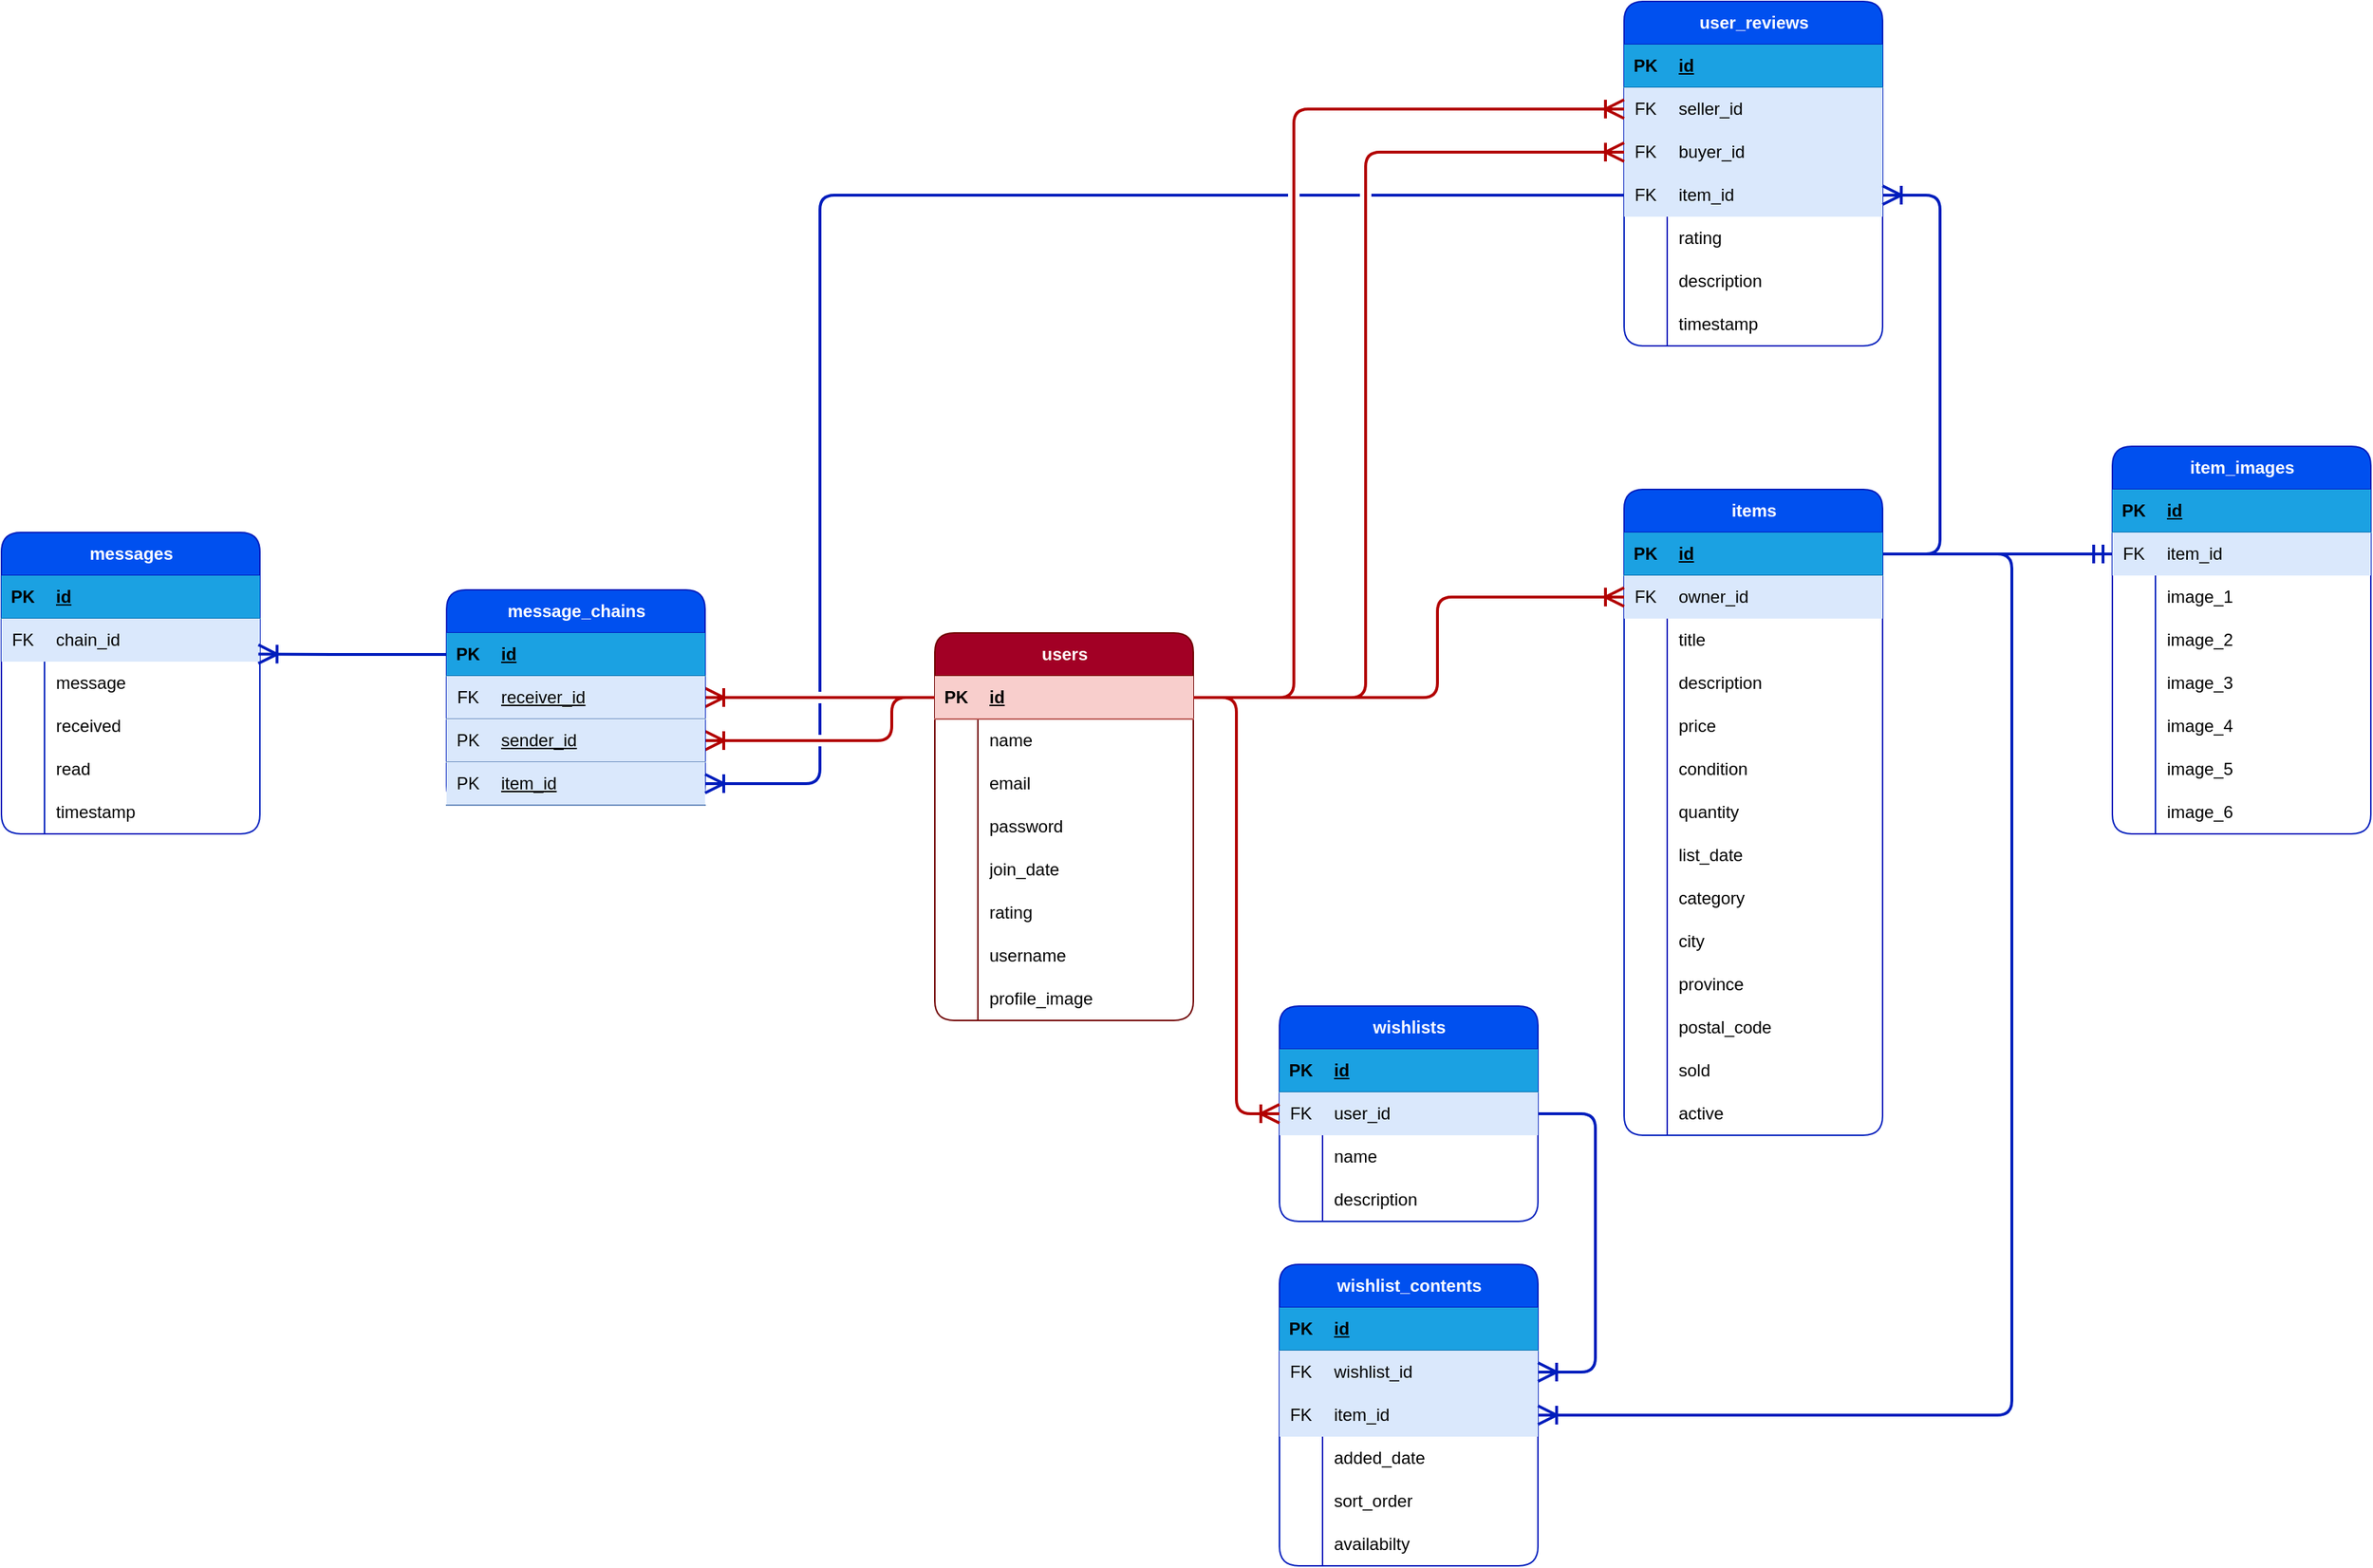 <mxfile version="21.6.5" type="device">
  <diagram id="R2lEEEUBdFMjLlhIrx00" name="Page-1">
    <mxGraphModel dx="1030" dy="195" grid="1" gridSize="10" guides="1" tooltips="1" connect="1" arrows="1" fold="1" page="0" pageScale="1" pageWidth="850" pageHeight="1100" math="0" shadow="0" extFonts="Permanent Marker^https://fonts.googleapis.com/css?family=Permanent+Marker">
      <root>
        <mxCell id="0" />
        <mxCell id="1" parent="0" />
        <mxCell id="rrOnC0TyA2qPDn6UeXQW-1" value="users" style="shape=table;startSize=30;container=1;collapsible=1;childLayout=tableLayout;fixedRows=1;rowLines=0;fontStyle=1;align=center;resizeLast=1;html=1;fillColor=#a20025;fontColor=#ffffff;strokeColor=#6F0000;rounded=1;" parent="1" vertex="1">
          <mxGeometry x="880" y="1200" width="180" height="270" as="geometry" />
        </mxCell>
        <mxCell id="rrOnC0TyA2qPDn6UeXQW-2" value="" style="shape=tableRow;horizontal=0;startSize=0;swimlaneHead=0;swimlaneBody=0;fillColor=#f8cecc;collapsible=0;dropTarget=0;points=[[0,0.5],[1,0.5]];portConstraint=eastwest;top=0;left=0;right=0;bottom=1;strokeColor=#b85450;" parent="rrOnC0TyA2qPDn6UeXQW-1" vertex="1">
          <mxGeometry y="30" width="180" height="30" as="geometry" />
        </mxCell>
        <mxCell id="rrOnC0TyA2qPDn6UeXQW-3" value="PK" style="shape=partialRectangle;connectable=0;fillColor=none;top=0;left=0;bottom=0;right=0;fontStyle=1;overflow=hidden;whiteSpace=wrap;html=1;" parent="rrOnC0TyA2qPDn6UeXQW-2" vertex="1">
          <mxGeometry width="30" height="30" as="geometry">
            <mxRectangle width="30" height="30" as="alternateBounds" />
          </mxGeometry>
        </mxCell>
        <mxCell id="rrOnC0TyA2qPDn6UeXQW-4" value="id" style="shape=partialRectangle;connectable=0;fillColor=none;top=0;left=0;bottom=0;right=0;align=left;spacingLeft=6;fontStyle=5;overflow=hidden;whiteSpace=wrap;html=1;" parent="rrOnC0TyA2qPDn6UeXQW-2" vertex="1">
          <mxGeometry x="30" width="150" height="30" as="geometry">
            <mxRectangle width="150" height="30" as="alternateBounds" />
          </mxGeometry>
        </mxCell>
        <mxCell id="rrOnC0TyA2qPDn6UeXQW-5" value="" style="shape=tableRow;horizontal=0;startSize=0;swimlaneHead=0;swimlaneBody=0;fillColor=none;collapsible=0;dropTarget=0;points=[[0,0.5],[1,0.5]];portConstraint=eastwest;top=0;left=0;right=0;bottom=0;" parent="rrOnC0TyA2qPDn6UeXQW-1" vertex="1">
          <mxGeometry y="60" width="180" height="30" as="geometry" />
        </mxCell>
        <mxCell id="rrOnC0TyA2qPDn6UeXQW-6" value="" style="shape=partialRectangle;connectable=0;fillColor=none;top=0;left=0;bottom=0;right=0;editable=1;overflow=hidden;whiteSpace=wrap;html=1;" parent="rrOnC0TyA2qPDn6UeXQW-5" vertex="1">
          <mxGeometry width="30" height="30" as="geometry">
            <mxRectangle width="30" height="30" as="alternateBounds" />
          </mxGeometry>
        </mxCell>
        <mxCell id="rrOnC0TyA2qPDn6UeXQW-7" value="name" style="shape=partialRectangle;connectable=0;fillColor=none;top=0;left=0;bottom=0;right=0;align=left;spacingLeft=6;overflow=hidden;whiteSpace=wrap;html=1;" parent="rrOnC0TyA2qPDn6UeXQW-5" vertex="1">
          <mxGeometry x="30" width="150" height="30" as="geometry">
            <mxRectangle width="150" height="30" as="alternateBounds" />
          </mxGeometry>
        </mxCell>
        <mxCell id="rrOnC0TyA2qPDn6UeXQW-8" value="" style="shape=tableRow;horizontal=0;startSize=0;swimlaneHead=0;swimlaneBody=0;fillColor=none;collapsible=0;dropTarget=0;points=[[0,0.5],[1,0.5]];portConstraint=eastwest;top=0;left=0;right=0;bottom=0;" parent="rrOnC0TyA2qPDn6UeXQW-1" vertex="1">
          <mxGeometry y="90" width="180" height="30" as="geometry" />
        </mxCell>
        <mxCell id="rrOnC0TyA2qPDn6UeXQW-9" value="" style="shape=partialRectangle;connectable=0;fillColor=none;top=0;left=0;bottom=0;right=0;editable=1;overflow=hidden;whiteSpace=wrap;html=1;" parent="rrOnC0TyA2qPDn6UeXQW-8" vertex="1">
          <mxGeometry width="30" height="30" as="geometry">
            <mxRectangle width="30" height="30" as="alternateBounds" />
          </mxGeometry>
        </mxCell>
        <mxCell id="rrOnC0TyA2qPDn6UeXQW-10" value="email" style="shape=partialRectangle;connectable=0;fillColor=none;top=0;left=0;bottom=0;right=0;align=left;spacingLeft=6;overflow=hidden;whiteSpace=wrap;html=1;" parent="rrOnC0TyA2qPDn6UeXQW-8" vertex="1">
          <mxGeometry x="30" width="150" height="30" as="geometry">
            <mxRectangle width="150" height="30" as="alternateBounds" />
          </mxGeometry>
        </mxCell>
        <mxCell id="5U57SHJmJgChURhvs6W0-65" value="" style="shape=tableRow;horizontal=0;startSize=0;swimlaneHead=0;swimlaneBody=0;fillColor=none;collapsible=0;dropTarget=0;points=[[0,0.5],[1,0.5]];portConstraint=eastwest;top=0;left=0;right=0;bottom=0;" parent="rrOnC0TyA2qPDn6UeXQW-1" vertex="1">
          <mxGeometry y="120" width="180" height="30" as="geometry" />
        </mxCell>
        <mxCell id="5U57SHJmJgChURhvs6W0-66" value="" style="shape=partialRectangle;connectable=0;fillColor=none;top=0;left=0;bottom=0;right=0;editable=1;overflow=hidden;whiteSpace=wrap;html=1;" parent="5U57SHJmJgChURhvs6W0-65" vertex="1">
          <mxGeometry width="30" height="30" as="geometry">
            <mxRectangle width="30" height="30" as="alternateBounds" />
          </mxGeometry>
        </mxCell>
        <mxCell id="5U57SHJmJgChURhvs6W0-67" value="password" style="shape=partialRectangle;connectable=0;fillColor=none;top=0;left=0;bottom=0;right=0;align=left;spacingLeft=6;overflow=hidden;whiteSpace=wrap;html=1;" parent="5U57SHJmJgChURhvs6W0-65" vertex="1">
          <mxGeometry x="30" width="150" height="30" as="geometry">
            <mxRectangle width="150" height="30" as="alternateBounds" />
          </mxGeometry>
        </mxCell>
        <mxCell id="5U57SHJmJgChURhvs6W0-71" value="" style="shape=tableRow;horizontal=0;startSize=0;swimlaneHead=0;swimlaneBody=0;fillColor=none;collapsible=0;dropTarget=0;points=[[0,0.5],[1,0.5]];portConstraint=eastwest;top=0;left=0;right=0;bottom=0;" parent="rrOnC0TyA2qPDn6UeXQW-1" vertex="1">
          <mxGeometry y="150" width="180" height="30" as="geometry" />
        </mxCell>
        <mxCell id="5U57SHJmJgChURhvs6W0-72" value="" style="shape=partialRectangle;connectable=0;fillColor=none;top=0;left=0;bottom=0;right=0;editable=1;overflow=hidden;whiteSpace=wrap;html=1;" parent="5U57SHJmJgChURhvs6W0-71" vertex="1">
          <mxGeometry width="30" height="30" as="geometry">
            <mxRectangle width="30" height="30" as="alternateBounds" />
          </mxGeometry>
        </mxCell>
        <mxCell id="5U57SHJmJgChURhvs6W0-73" value="join_date" style="shape=partialRectangle;connectable=0;fillColor=none;top=0;left=0;bottom=0;right=0;align=left;spacingLeft=6;overflow=hidden;whiteSpace=wrap;html=1;" parent="5U57SHJmJgChURhvs6W0-71" vertex="1">
          <mxGeometry x="30" width="150" height="30" as="geometry">
            <mxRectangle width="150" height="30" as="alternateBounds" />
          </mxGeometry>
        </mxCell>
        <mxCell id="5U57SHJmJgChURhvs6W0-68" value="" style="shape=tableRow;horizontal=0;startSize=0;swimlaneHead=0;swimlaneBody=0;fillColor=none;collapsible=0;dropTarget=0;points=[[0,0.5],[1,0.5]];portConstraint=eastwest;top=0;left=0;right=0;bottom=0;" parent="rrOnC0TyA2qPDn6UeXQW-1" vertex="1">
          <mxGeometry y="180" width="180" height="30" as="geometry" />
        </mxCell>
        <mxCell id="5U57SHJmJgChURhvs6W0-69" value="" style="shape=partialRectangle;connectable=0;fillColor=none;top=0;left=0;bottom=0;right=0;editable=1;overflow=hidden;whiteSpace=wrap;html=1;" parent="5U57SHJmJgChURhvs6W0-68" vertex="1">
          <mxGeometry width="30" height="30" as="geometry">
            <mxRectangle width="30" height="30" as="alternateBounds" />
          </mxGeometry>
        </mxCell>
        <mxCell id="5U57SHJmJgChURhvs6W0-70" value="rating" style="shape=partialRectangle;connectable=0;fillColor=none;top=0;left=0;bottom=0;right=0;align=left;spacingLeft=6;overflow=hidden;whiteSpace=wrap;html=1;" parent="5U57SHJmJgChURhvs6W0-68" vertex="1">
          <mxGeometry x="30" width="150" height="30" as="geometry">
            <mxRectangle width="150" height="30" as="alternateBounds" />
          </mxGeometry>
        </mxCell>
        <mxCell id="5U57SHJmJgChURhvs6W0-173" value="" style="shape=tableRow;horizontal=0;startSize=0;swimlaneHead=0;swimlaneBody=0;fillColor=none;collapsible=0;dropTarget=0;points=[[0,0.5],[1,0.5]];portConstraint=eastwest;top=0;left=0;right=0;bottom=0;" parent="rrOnC0TyA2qPDn6UeXQW-1" vertex="1">
          <mxGeometry y="210" width="180" height="30" as="geometry" />
        </mxCell>
        <mxCell id="5U57SHJmJgChURhvs6W0-174" value="" style="shape=partialRectangle;connectable=0;fillColor=none;top=0;left=0;bottom=0;right=0;editable=1;overflow=hidden;whiteSpace=wrap;html=1;" parent="5U57SHJmJgChURhvs6W0-173" vertex="1">
          <mxGeometry width="30" height="30" as="geometry">
            <mxRectangle width="30" height="30" as="alternateBounds" />
          </mxGeometry>
        </mxCell>
        <mxCell id="5U57SHJmJgChURhvs6W0-175" value="username" style="shape=partialRectangle;connectable=0;fillColor=none;top=0;left=0;bottom=0;right=0;align=left;spacingLeft=6;overflow=hidden;whiteSpace=wrap;html=1;" parent="5U57SHJmJgChURhvs6W0-173" vertex="1">
          <mxGeometry x="30" width="150" height="30" as="geometry">
            <mxRectangle width="150" height="30" as="alternateBounds" />
          </mxGeometry>
        </mxCell>
        <mxCell id="9cGzZxj3qo5kOvhUfiZP-32" value="" style="shape=tableRow;horizontal=0;startSize=0;swimlaneHead=0;swimlaneBody=0;fillColor=none;collapsible=0;dropTarget=0;points=[[0,0.5],[1,0.5]];portConstraint=eastwest;top=0;left=0;right=0;bottom=0;" parent="rrOnC0TyA2qPDn6UeXQW-1" vertex="1">
          <mxGeometry y="240" width="180" height="30" as="geometry" />
        </mxCell>
        <mxCell id="9cGzZxj3qo5kOvhUfiZP-33" value="" style="shape=partialRectangle;connectable=0;fillColor=none;top=0;left=0;bottom=0;right=0;editable=1;overflow=hidden;whiteSpace=wrap;html=1;" parent="9cGzZxj3qo5kOvhUfiZP-32" vertex="1">
          <mxGeometry width="30" height="30" as="geometry">
            <mxRectangle width="30" height="30" as="alternateBounds" />
          </mxGeometry>
        </mxCell>
        <mxCell id="9cGzZxj3qo5kOvhUfiZP-34" value="profile_image" style="shape=partialRectangle;connectable=0;fillColor=none;top=0;left=0;bottom=0;right=0;align=left;spacingLeft=6;overflow=hidden;whiteSpace=wrap;html=1;" parent="9cGzZxj3qo5kOvhUfiZP-32" vertex="1">
          <mxGeometry x="30" width="150" height="30" as="geometry">
            <mxRectangle width="150" height="30" as="alternateBounds" />
          </mxGeometry>
        </mxCell>
        <mxCell id="rrOnC0TyA2qPDn6UeXQW-14" value="items" style="shape=table;startSize=30;container=1;collapsible=1;childLayout=tableLayout;fixedRows=1;rowLines=0;fontStyle=1;align=center;resizeLast=1;html=1;fillColor=#0050ef;fontColor=#ffffff;strokeColor=#001DBC;rounded=1;" parent="1" vertex="1">
          <mxGeometry x="1360" y="1100" width="180" height="450" as="geometry" />
        </mxCell>
        <mxCell id="rrOnC0TyA2qPDn6UeXQW-15" value="" style="shape=tableRow;horizontal=0;startSize=0;swimlaneHead=0;swimlaneBody=0;fillColor=#1ba1e2;collapsible=0;dropTarget=0;points=[[0,0.5],[1,0.5]];portConstraint=eastwest;top=0;left=0;right=0;bottom=1;fontColor=#ffffff;strokeColor=#006EAF;" parent="rrOnC0TyA2qPDn6UeXQW-14" vertex="1">
          <mxGeometry y="30" width="180" height="30" as="geometry" />
        </mxCell>
        <mxCell id="rrOnC0TyA2qPDn6UeXQW-16" value="PK" style="shape=partialRectangle;connectable=0;fillColor=none;top=0;left=0;bottom=0;right=0;fontStyle=1;overflow=hidden;whiteSpace=wrap;html=1;" parent="rrOnC0TyA2qPDn6UeXQW-15" vertex="1">
          <mxGeometry width="30" height="30" as="geometry">
            <mxRectangle width="30" height="30" as="alternateBounds" />
          </mxGeometry>
        </mxCell>
        <mxCell id="rrOnC0TyA2qPDn6UeXQW-17" value="id" style="shape=partialRectangle;connectable=0;fillColor=none;top=0;left=0;bottom=0;right=0;align=left;spacingLeft=6;fontStyle=5;overflow=hidden;whiteSpace=wrap;html=1;" parent="rrOnC0TyA2qPDn6UeXQW-15" vertex="1">
          <mxGeometry x="30" width="150" height="30" as="geometry">
            <mxRectangle width="150" height="30" as="alternateBounds" />
          </mxGeometry>
        </mxCell>
        <mxCell id="rrOnC0TyA2qPDn6UeXQW-18" value="" style="shape=tableRow;horizontal=0;startSize=0;swimlaneHead=0;swimlaneBody=0;fillColor=#dae8fc;collapsible=0;dropTarget=0;points=[[0,0.5],[1,0.5]];portConstraint=eastwest;top=0;left=0;right=0;bottom=0;strokeColor=#6c8ebf;" parent="rrOnC0TyA2qPDn6UeXQW-14" vertex="1">
          <mxGeometry y="60" width="180" height="30" as="geometry" />
        </mxCell>
        <mxCell id="rrOnC0TyA2qPDn6UeXQW-19" value="FK" style="shape=partialRectangle;connectable=0;fillColor=none;top=0;left=0;bottom=0;right=0;editable=1;overflow=hidden;whiteSpace=wrap;html=1;" parent="rrOnC0TyA2qPDn6UeXQW-18" vertex="1">
          <mxGeometry width="30" height="30" as="geometry">
            <mxRectangle width="30" height="30" as="alternateBounds" />
          </mxGeometry>
        </mxCell>
        <mxCell id="rrOnC0TyA2qPDn6UeXQW-20" value="owner_id" style="shape=partialRectangle;connectable=0;fillColor=none;top=0;left=0;bottom=0;right=0;align=left;spacingLeft=6;overflow=hidden;whiteSpace=wrap;html=1;" parent="rrOnC0TyA2qPDn6UeXQW-18" vertex="1">
          <mxGeometry x="30" width="150" height="30" as="geometry">
            <mxRectangle width="150" height="30" as="alternateBounds" />
          </mxGeometry>
        </mxCell>
        <mxCell id="rrOnC0TyA2qPDn6UeXQW-21" value="" style="shape=tableRow;horizontal=0;startSize=0;swimlaneHead=0;swimlaneBody=0;fillColor=none;collapsible=0;dropTarget=0;points=[[0,0.5],[1,0.5]];portConstraint=eastwest;top=0;left=0;right=0;bottom=0;" parent="rrOnC0TyA2qPDn6UeXQW-14" vertex="1">
          <mxGeometry y="90" width="180" height="30" as="geometry" />
        </mxCell>
        <mxCell id="rrOnC0TyA2qPDn6UeXQW-22" value="" style="shape=partialRectangle;connectable=0;fillColor=none;top=0;left=0;bottom=0;right=0;editable=1;overflow=hidden;whiteSpace=wrap;html=1;" parent="rrOnC0TyA2qPDn6UeXQW-21" vertex="1">
          <mxGeometry width="30" height="30" as="geometry">
            <mxRectangle width="30" height="30" as="alternateBounds" />
          </mxGeometry>
        </mxCell>
        <mxCell id="rrOnC0TyA2qPDn6UeXQW-23" value="title" style="shape=partialRectangle;connectable=0;fillColor=none;top=0;left=0;bottom=0;right=0;align=left;spacingLeft=6;overflow=hidden;whiteSpace=wrap;html=1;" parent="rrOnC0TyA2qPDn6UeXQW-21" vertex="1">
          <mxGeometry x="30" width="150" height="30" as="geometry">
            <mxRectangle width="150" height="30" as="alternateBounds" />
          </mxGeometry>
        </mxCell>
        <mxCell id="rrOnC0TyA2qPDn6UeXQW-24" value="" style="shape=tableRow;horizontal=0;startSize=0;swimlaneHead=0;swimlaneBody=0;fillColor=none;collapsible=0;dropTarget=0;points=[[0,0.5],[1,0.5]];portConstraint=eastwest;top=0;left=0;right=0;bottom=0;" parent="rrOnC0TyA2qPDn6UeXQW-14" vertex="1">
          <mxGeometry y="120" width="180" height="30" as="geometry" />
        </mxCell>
        <mxCell id="rrOnC0TyA2qPDn6UeXQW-25" value="" style="shape=partialRectangle;connectable=0;fillColor=none;top=0;left=0;bottom=0;right=0;editable=1;overflow=hidden;whiteSpace=wrap;html=1;" parent="rrOnC0TyA2qPDn6UeXQW-24" vertex="1">
          <mxGeometry width="30" height="30" as="geometry">
            <mxRectangle width="30" height="30" as="alternateBounds" />
          </mxGeometry>
        </mxCell>
        <mxCell id="rrOnC0TyA2qPDn6UeXQW-26" value="description" style="shape=partialRectangle;connectable=0;fillColor=none;top=0;left=0;bottom=0;right=0;align=left;spacingLeft=6;overflow=hidden;whiteSpace=wrap;html=1;" parent="rrOnC0TyA2qPDn6UeXQW-24" vertex="1">
          <mxGeometry x="30" width="150" height="30" as="geometry">
            <mxRectangle width="150" height="30" as="alternateBounds" />
          </mxGeometry>
        </mxCell>
        <mxCell id="5U57SHJmJgChURhvs6W0-14" value="" style="shape=tableRow;horizontal=0;startSize=0;swimlaneHead=0;swimlaneBody=0;fillColor=none;collapsible=0;dropTarget=0;points=[[0,0.5],[1,0.5]];portConstraint=eastwest;top=0;left=0;right=0;bottom=0;" parent="rrOnC0TyA2qPDn6UeXQW-14" vertex="1">
          <mxGeometry y="150" width="180" height="30" as="geometry" />
        </mxCell>
        <mxCell id="5U57SHJmJgChURhvs6W0-15" value="" style="shape=partialRectangle;connectable=0;fillColor=none;top=0;left=0;bottom=0;right=0;editable=1;overflow=hidden;whiteSpace=wrap;html=1;" parent="5U57SHJmJgChURhvs6W0-14" vertex="1">
          <mxGeometry width="30" height="30" as="geometry">
            <mxRectangle width="30" height="30" as="alternateBounds" />
          </mxGeometry>
        </mxCell>
        <mxCell id="5U57SHJmJgChURhvs6W0-16" value="price" style="shape=partialRectangle;connectable=0;fillColor=none;top=0;left=0;bottom=0;right=0;align=left;spacingLeft=6;overflow=hidden;whiteSpace=wrap;html=1;" parent="5U57SHJmJgChURhvs6W0-14" vertex="1">
          <mxGeometry x="30" width="150" height="30" as="geometry">
            <mxRectangle width="150" height="30" as="alternateBounds" />
          </mxGeometry>
        </mxCell>
        <mxCell id="5U57SHJmJgChURhvs6W0-23" value="" style="shape=tableRow;horizontal=0;startSize=0;swimlaneHead=0;swimlaneBody=0;fillColor=none;collapsible=0;dropTarget=0;points=[[0,0.5],[1,0.5]];portConstraint=eastwest;top=0;left=0;right=0;bottom=0;" parent="rrOnC0TyA2qPDn6UeXQW-14" vertex="1">
          <mxGeometry y="180" width="180" height="30" as="geometry" />
        </mxCell>
        <mxCell id="5U57SHJmJgChURhvs6W0-24" value="" style="shape=partialRectangle;connectable=0;fillColor=none;top=0;left=0;bottom=0;right=0;editable=1;overflow=hidden;whiteSpace=wrap;html=1;" parent="5U57SHJmJgChURhvs6W0-23" vertex="1">
          <mxGeometry width="30" height="30" as="geometry">
            <mxRectangle width="30" height="30" as="alternateBounds" />
          </mxGeometry>
        </mxCell>
        <mxCell id="5U57SHJmJgChURhvs6W0-25" value="condition" style="shape=partialRectangle;connectable=0;fillColor=none;top=0;left=0;bottom=0;right=0;align=left;spacingLeft=6;overflow=hidden;whiteSpace=wrap;html=1;" parent="5U57SHJmJgChURhvs6W0-23" vertex="1">
          <mxGeometry x="30" width="150" height="30" as="geometry">
            <mxRectangle width="150" height="30" as="alternateBounds" />
          </mxGeometry>
        </mxCell>
        <mxCell id="F_0ud0gBfEGo_Y6ZXyvv-96" value="" style="shape=tableRow;horizontal=0;startSize=0;swimlaneHead=0;swimlaneBody=0;fillColor=none;collapsible=0;dropTarget=0;points=[[0,0.5],[1,0.5]];portConstraint=eastwest;top=0;left=0;right=0;bottom=0;" vertex="1" parent="rrOnC0TyA2qPDn6UeXQW-14">
          <mxGeometry y="210" width="180" height="30" as="geometry" />
        </mxCell>
        <mxCell id="F_0ud0gBfEGo_Y6ZXyvv-97" value="" style="shape=partialRectangle;connectable=0;fillColor=none;top=0;left=0;bottom=0;right=0;editable=1;overflow=hidden;whiteSpace=wrap;html=1;" vertex="1" parent="F_0ud0gBfEGo_Y6ZXyvv-96">
          <mxGeometry width="30" height="30" as="geometry">
            <mxRectangle width="30" height="30" as="alternateBounds" />
          </mxGeometry>
        </mxCell>
        <mxCell id="F_0ud0gBfEGo_Y6ZXyvv-98" value="quantity" style="shape=partialRectangle;connectable=0;fillColor=none;top=0;left=0;bottom=0;right=0;align=left;spacingLeft=6;overflow=hidden;whiteSpace=wrap;html=1;" vertex="1" parent="F_0ud0gBfEGo_Y6ZXyvv-96">
          <mxGeometry x="30" width="150" height="30" as="geometry">
            <mxRectangle width="150" height="30" as="alternateBounds" />
          </mxGeometry>
        </mxCell>
        <mxCell id="5U57SHJmJgChURhvs6W0-17" value="" style="shape=tableRow;horizontal=0;startSize=0;swimlaneHead=0;swimlaneBody=0;fillColor=none;collapsible=0;dropTarget=0;points=[[0,0.5],[1,0.5]];portConstraint=eastwest;top=0;left=0;right=0;bottom=0;" parent="rrOnC0TyA2qPDn6UeXQW-14" vertex="1">
          <mxGeometry y="240" width="180" height="30" as="geometry" />
        </mxCell>
        <mxCell id="5U57SHJmJgChURhvs6W0-18" value="" style="shape=partialRectangle;connectable=0;fillColor=none;top=0;left=0;bottom=0;right=0;editable=1;overflow=hidden;whiteSpace=wrap;html=1;" parent="5U57SHJmJgChURhvs6W0-17" vertex="1">
          <mxGeometry width="30" height="30" as="geometry">
            <mxRectangle width="30" height="30" as="alternateBounds" />
          </mxGeometry>
        </mxCell>
        <mxCell id="5U57SHJmJgChURhvs6W0-19" value="list_date" style="shape=partialRectangle;connectable=0;fillColor=none;top=0;left=0;bottom=0;right=0;align=left;spacingLeft=6;overflow=hidden;whiteSpace=wrap;html=1;" parent="5U57SHJmJgChURhvs6W0-17" vertex="1">
          <mxGeometry x="30" width="150" height="30" as="geometry">
            <mxRectangle width="150" height="30" as="alternateBounds" />
          </mxGeometry>
        </mxCell>
        <mxCell id="5U57SHJmJgChURhvs6W0-26" value="" style="shape=tableRow;horizontal=0;startSize=0;swimlaneHead=0;swimlaneBody=0;fillColor=none;collapsible=0;dropTarget=0;points=[[0,0.5],[1,0.5]];portConstraint=eastwest;top=0;left=0;right=0;bottom=0;" parent="rrOnC0TyA2qPDn6UeXQW-14" vertex="1">
          <mxGeometry y="270" width="180" height="30" as="geometry" />
        </mxCell>
        <mxCell id="5U57SHJmJgChURhvs6W0-27" value="" style="shape=partialRectangle;connectable=0;fillColor=none;top=0;left=0;bottom=0;right=0;editable=1;overflow=hidden;whiteSpace=wrap;html=1;" parent="5U57SHJmJgChURhvs6W0-26" vertex="1">
          <mxGeometry width="30" height="30" as="geometry">
            <mxRectangle width="30" height="30" as="alternateBounds" />
          </mxGeometry>
        </mxCell>
        <mxCell id="5U57SHJmJgChURhvs6W0-28" value="category" style="shape=partialRectangle;connectable=0;fillColor=none;top=0;left=0;bottom=0;right=0;align=left;spacingLeft=6;overflow=hidden;whiteSpace=wrap;html=1;" parent="5U57SHJmJgChURhvs6W0-26" vertex="1">
          <mxGeometry x="30" width="150" height="30" as="geometry">
            <mxRectangle width="150" height="30" as="alternateBounds" />
          </mxGeometry>
        </mxCell>
        <mxCell id="F_0ud0gBfEGo_Y6ZXyvv-4" value="" style="shape=tableRow;horizontal=0;startSize=0;swimlaneHead=0;swimlaneBody=0;fillColor=none;collapsible=0;dropTarget=0;points=[[0,0.5],[1,0.5]];portConstraint=eastwest;top=0;left=0;right=0;bottom=0;" vertex="1" parent="rrOnC0TyA2qPDn6UeXQW-14">
          <mxGeometry y="300" width="180" height="30" as="geometry" />
        </mxCell>
        <mxCell id="F_0ud0gBfEGo_Y6ZXyvv-5" value="" style="shape=partialRectangle;connectable=0;fillColor=none;top=0;left=0;bottom=0;right=0;editable=1;overflow=hidden;whiteSpace=wrap;html=1;" vertex="1" parent="F_0ud0gBfEGo_Y6ZXyvv-4">
          <mxGeometry width="30" height="30" as="geometry">
            <mxRectangle width="30" height="30" as="alternateBounds" />
          </mxGeometry>
        </mxCell>
        <mxCell id="F_0ud0gBfEGo_Y6ZXyvv-6" value="city" style="shape=partialRectangle;connectable=0;fillColor=none;top=0;left=0;bottom=0;right=0;align=left;spacingLeft=6;overflow=hidden;whiteSpace=wrap;html=1;" vertex="1" parent="F_0ud0gBfEGo_Y6ZXyvv-4">
          <mxGeometry x="30" width="150" height="30" as="geometry">
            <mxRectangle width="150" height="30" as="alternateBounds" />
          </mxGeometry>
        </mxCell>
        <mxCell id="F_0ud0gBfEGo_Y6ZXyvv-7" value="" style="shape=tableRow;horizontal=0;startSize=0;swimlaneHead=0;swimlaneBody=0;fillColor=none;collapsible=0;dropTarget=0;points=[[0,0.5],[1,0.5]];portConstraint=eastwest;top=0;left=0;right=0;bottom=0;" vertex="1" parent="rrOnC0TyA2qPDn6UeXQW-14">
          <mxGeometry y="330" width="180" height="30" as="geometry" />
        </mxCell>
        <mxCell id="F_0ud0gBfEGo_Y6ZXyvv-8" value="" style="shape=partialRectangle;connectable=0;fillColor=none;top=0;left=0;bottom=0;right=0;editable=1;overflow=hidden;whiteSpace=wrap;html=1;" vertex="1" parent="F_0ud0gBfEGo_Y6ZXyvv-7">
          <mxGeometry width="30" height="30" as="geometry">
            <mxRectangle width="30" height="30" as="alternateBounds" />
          </mxGeometry>
        </mxCell>
        <mxCell id="F_0ud0gBfEGo_Y6ZXyvv-9" value="province" style="shape=partialRectangle;connectable=0;fillColor=none;top=0;left=0;bottom=0;right=0;align=left;spacingLeft=6;overflow=hidden;whiteSpace=wrap;html=1;" vertex="1" parent="F_0ud0gBfEGo_Y6ZXyvv-7">
          <mxGeometry x="30" width="150" height="30" as="geometry">
            <mxRectangle width="150" height="30" as="alternateBounds" />
          </mxGeometry>
        </mxCell>
        <mxCell id="F_0ud0gBfEGo_Y6ZXyvv-15" value="" style="shape=tableRow;horizontal=0;startSize=0;swimlaneHead=0;swimlaneBody=0;fillColor=none;collapsible=0;dropTarget=0;points=[[0,0.5],[1,0.5]];portConstraint=eastwest;top=0;left=0;right=0;bottom=0;" vertex="1" parent="rrOnC0TyA2qPDn6UeXQW-14">
          <mxGeometry y="360" width="180" height="30" as="geometry" />
        </mxCell>
        <mxCell id="F_0ud0gBfEGo_Y6ZXyvv-16" value="" style="shape=partialRectangle;connectable=0;fillColor=none;top=0;left=0;bottom=0;right=0;editable=1;overflow=hidden;whiteSpace=wrap;html=1;" vertex="1" parent="F_0ud0gBfEGo_Y6ZXyvv-15">
          <mxGeometry width="30" height="30" as="geometry">
            <mxRectangle width="30" height="30" as="alternateBounds" />
          </mxGeometry>
        </mxCell>
        <mxCell id="F_0ud0gBfEGo_Y6ZXyvv-17" value="postal_code" style="shape=partialRectangle;connectable=0;fillColor=none;top=0;left=0;bottom=0;right=0;align=left;spacingLeft=6;overflow=hidden;whiteSpace=wrap;html=1;" vertex="1" parent="F_0ud0gBfEGo_Y6ZXyvv-15">
          <mxGeometry x="30" width="150" height="30" as="geometry">
            <mxRectangle width="150" height="30" as="alternateBounds" />
          </mxGeometry>
        </mxCell>
        <mxCell id="F_0ud0gBfEGo_Y6ZXyvv-93" value="" style="shape=tableRow;horizontal=0;startSize=0;swimlaneHead=0;swimlaneBody=0;fillColor=none;collapsible=0;dropTarget=0;points=[[0,0.5],[1,0.5]];portConstraint=eastwest;top=0;left=0;right=0;bottom=0;" vertex="1" parent="rrOnC0TyA2qPDn6UeXQW-14">
          <mxGeometry y="390" width="180" height="30" as="geometry" />
        </mxCell>
        <mxCell id="F_0ud0gBfEGo_Y6ZXyvv-94" value="" style="shape=partialRectangle;connectable=0;fillColor=none;top=0;left=0;bottom=0;right=0;editable=1;overflow=hidden;whiteSpace=wrap;html=1;" vertex="1" parent="F_0ud0gBfEGo_Y6ZXyvv-93">
          <mxGeometry width="30" height="30" as="geometry">
            <mxRectangle width="30" height="30" as="alternateBounds" />
          </mxGeometry>
        </mxCell>
        <mxCell id="F_0ud0gBfEGo_Y6ZXyvv-95" value="sold" style="shape=partialRectangle;connectable=0;fillColor=none;top=0;left=0;bottom=0;right=0;align=left;spacingLeft=6;overflow=hidden;whiteSpace=wrap;html=1;" vertex="1" parent="F_0ud0gBfEGo_Y6ZXyvv-93">
          <mxGeometry x="30" width="150" height="30" as="geometry">
            <mxRectangle width="150" height="30" as="alternateBounds" />
          </mxGeometry>
        </mxCell>
        <mxCell id="5U57SHJmJgChURhvs6W0-20" value="" style="shape=tableRow;horizontal=0;startSize=0;swimlaneHead=0;swimlaneBody=0;fillColor=none;collapsible=0;dropTarget=0;points=[[0,0.5],[1,0.5]];portConstraint=eastwest;top=0;left=0;right=0;bottom=0;" parent="rrOnC0TyA2qPDn6UeXQW-14" vertex="1">
          <mxGeometry y="420" width="180" height="30" as="geometry" />
        </mxCell>
        <mxCell id="5U57SHJmJgChURhvs6W0-21" value="" style="shape=partialRectangle;connectable=0;fillColor=none;top=0;left=0;bottom=0;right=0;editable=1;overflow=hidden;whiteSpace=wrap;html=1;" parent="5U57SHJmJgChURhvs6W0-20" vertex="1">
          <mxGeometry width="30" height="30" as="geometry">
            <mxRectangle width="30" height="30" as="alternateBounds" />
          </mxGeometry>
        </mxCell>
        <mxCell id="5U57SHJmJgChURhvs6W0-22" value="active" style="shape=partialRectangle;connectable=0;fillColor=none;top=0;left=0;bottom=0;right=0;align=left;spacingLeft=6;overflow=hidden;whiteSpace=wrap;html=1;" parent="5U57SHJmJgChURhvs6W0-20" vertex="1">
          <mxGeometry x="30" width="150" height="30" as="geometry">
            <mxRectangle width="150" height="30" as="alternateBounds" />
          </mxGeometry>
        </mxCell>
        <mxCell id="rrOnC0TyA2qPDn6UeXQW-66" value="wishlists" style="shape=table;startSize=30;container=1;collapsible=1;childLayout=tableLayout;fixedRows=1;rowLines=0;fontStyle=1;align=center;resizeLast=1;html=1;fillColor=#0050ef;fontColor=#ffffff;strokeColor=#001DBC;rounded=1;" parent="1" vertex="1">
          <mxGeometry x="1120" y="1460" width="180" height="150" as="geometry" />
        </mxCell>
        <mxCell id="rrOnC0TyA2qPDn6UeXQW-67" value="" style="shape=tableRow;horizontal=0;startSize=0;swimlaneHead=0;swimlaneBody=0;fillColor=#1ba1e2;collapsible=0;dropTarget=0;points=[[0,0.5],[1,0.5]];portConstraint=eastwest;top=0;left=0;right=0;bottom=1;fontColor=#ffffff;strokeColor=#006EAF;" parent="rrOnC0TyA2qPDn6UeXQW-66" vertex="1">
          <mxGeometry y="30" width="180" height="30" as="geometry" />
        </mxCell>
        <mxCell id="rrOnC0TyA2qPDn6UeXQW-68" value="PK" style="shape=partialRectangle;connectable=0;fillColor=none;top=0;left=0;bottom=0;right=0;fontStyle=1;overflow=hidden;whiteSpace=wrap;html=1;" parent="rrOnC0TyA2qPDn6UeXQW-67" vertex="1">
          <mxGeometry width="30" height="30" as="geometry">
            <mxRectangle width="30" height="30" as="alternateBounds" />
          </mxGeometry>
        </mxCell>
        <mxCell id="rrOnC0TyA2qPDn6UeXQW-69" value="id" style="shape=partialRectangle;connectable=0;fillColor=none;top=0;left=0;bottom=0;right=0;align=left;spacingLeft=6;fontStyle=5;overflow=hidden;whiteSpace=wrap;html=1;" parent="rrOnC0TyA2qPDn6UeXQW-67" vertex="1">
          <mxGeometry x="30" width="150" height="30" as="geometry">
            <mxRectangle width="150" height="30" as="alternateBounds" />
          </mxGeometry>
        </mxCell>
        <mxCell id="rrOnC0TyA2qPDn6UeXQW-70" value="" style="shape=tableRow;horizontal=0;startSize=0;swimlaneHead=0;swimlaneBody=0;fillColor=#dae8fc;collapsible=0;dropTarget=0;points=[[0,0.5],[1,0.5]];portConstraint=eastwest;top=0;left=0;right=0;bottom=0;strokeColor=#6c8ebf;" parent="rrOnC0TyA2qPDn6UeXQW-66" vertex="1">
          <mxGeometry y="60" width="180" height="30" as="geometry" />
        </mxCell>
        <mxCell id="rrOnC0TyA2qPDn6UeXQW-71" value="FK" style="shape=partialRectangle;connectable=0;fillColor=none;top=0;left=0;bottom=0;right=0;editable=1;overflow=hidden;whiteSpace=wrap;html=1;" parent="rrOnC0TyA2qPDn6UeXQW-70" vertex="1">
          <mxGeometry width="30" height="30" as="geometry">
            <mxRectangle width="30" height="30" as="alternateBounds" />
          </mxGeometry>
        </mxCell>
        <mxCell id="rrOnC0TyA2qPDn6UeXQW-72" value="user_id" style="shape=partialRectangle;connectable=0;fillColor=none;top=0;left=0;bottom=0;right=0;align=left;spacingLeft=6;overflow=hidden;whiteSpace=wrap;html=1;" parent="rrOnC0TyA2qPDn6UeXQW-70" vertex="1">
          <mxGeometry x="30" width="150" height="30" as="geometry">
            <mxRectangle width="150" height="30" as="alternateBounds" />
          </mxGeometry>
        </mxCell>
        <mxCell id="rrOnC0TyA2qPDn6UeXQW-73" value="" style="shape=tableRow;horizontal=0;startSize=0;swimlaneHead=0;swimlaneBody=0;fillColor=none;collapsible=0;dropTarget=0;points=[[0,0.5],[1,0.5]];portConstraint=eastwest;top=0;left=0;right=0;bottom=0;" parent="rrOnC0TyA2qPDn6UeXQW-66" vertex="1">
          <mxGeometry y="90" width="180" height="30" as="geometry" />
        </mxCell>
        <mxCell id="rrOnC0TyA2qPDn6UeXQW-74" value="" style="shape=partialRectangle;connectable=0;fillColor=none;top=0;left=0;bottom=0;right=0;editable=1;overflow=hidden;whiteSpace=wrap;html=1;" parent="rrOnC0TyA2qPDn6UeXQW-73" vertex="1">
          <mxGeometry width="30" height="30" as="geometry">
            <mxRectangle width="30" height="30" as="alternateBounds" />
          </mxGeometry>
        </mxCell>
        <mxCell id="rrOnC0TyA2qPDn6UeXQW-75" value="name" style="shape=partialRectangle;connectable=0;fillColor=none;top=0;left=0;bottom=0;right=0;align=left;spacingLeft=6;overflow=hidden;whiteSpace=wrap;html=1;" parent="rrOnC0TyA2qPDn6UeXQW-73" vertex="1">
          <mxGeometry x="30" width="150" height="30" as="geometry">
            <mxRectangle width="150" height="30" as="alternateBounds" />
          </mxGeometry>
        </mxCell>
        <mxCell id="rrOnC0TyA2qPDn6UeXQW-76" value="" style="shape=tableRow;horizontal=0;startSize=0;swimlaneHead=0;swimlaneBody=0;fillColor=none;collapsible=0;dropTarget=0;points=[[0,0.5],[1,0.5]];portConstraint=eastwest;top=0;left=0;right=0;bottom=0;" parent="rrOnC0TyA2qPDn6UeXQW-66" vertex="1">
          <mxGeometry y="120" width="180" height="30" as="geometry" />
        </mxCell>
        <mxCell id="rrOnC0TyA2qPDn6UeXQW-77" value="" style="shape=partialRectangle;connectable=0;fillColor=none;top=0;left=0;bottom=0;right=0;editable=1;overflow=hidden;whiteSpace=wrap;html=1;" parent="rrOnC0TyA2qPDn6UeXQW-76" vertex="1">
          <mxGeometry width="30" height="30" as="geometry">
            <mxRectangle width="30" height="30" as="alternateBounds" />
          </mxGeometry>
        </mxCell>
        <mxCell id="rrOnC0TyA2qPDn6UeXQW-78" value="description" style="shape=partialRectangle;connectable=0;fillColor=none;top=0;left=0;bottom=0;right=0;align=left;spacingLeft=6;overflow=hidden;whiteSpace=wrap;html=1;" parent="rrOnC0TyA2qPDn6UeXQW-76" vertex="1">
          <mxGeometry x="30" width="150" height="30" as="geometry">
            <mxRectangle width="150" height="30" as="alternateBounds" />
          </mxGeometry>
        </mxCell>
        <mxCell id="5U57SHJmJgChURhvs6W0-1" value="user_reviews" style="shape=table;startSize=30;container=1;collapsible=1;childLayout=tableLayout;fixedRows=1;rowLines=0;fontStyle=1;align=center;resizeLast=1;html=1;fillColor=#0050ef;fontColor=#ffffff;strokeColor=#001DBC;rounded=1;" parent="1" vertex="1">
          <mxGeometry x="1360" y="760" width="180" height="240" as="geometry" />
        </mxCell>
        <mxCell id="5U57SHJmJgChURhvs6W0-2" value="" style="shape=tableRow;horizontal=0;startSize=0;swimlaneHead=0;swimlaneBody=0;fillColor=#1ba1e2;collapsible=0;dropTarget=0;points=[[0,0.5],[1,0.5]];portConstraint=eastwest;top=0;left=0;right=0;bottom=1;fontColor=#ffffff;strokeColor=#006EAF;" parent="5U57SHJmJgChURhvs6W0-1" vertex="1">
          <mxGeometry y="30" width="180" height="30" as="geometry" />
        </mxCell>
        <mxCell id="5U57SHJmJgChURhvs6W0-3" value="PK" style="shape=partialRectangle;connectable=0;fillColor=none;top=0;left=0;bottom=0;right=0;fontStyle=1;overflow=hidden;whiteSpace=wrap;html=1;" parent="5U57SHJmJgChURhvs6W0-2" vertex="1">
          <mxGeometry width="30" height="30" as="geometry">
            <mxRectangle width="30" height="30" as="alternateBounds" />
          </mxGeometry>
        </mxCell>
        <mxCell id="5U57SHJmJgChURhvs6W0-4" value="id" style="shape=partialRectangle;connectable=0;fillColor=none;top=0;left=0;bottom=0;right=0;align=left;spacingLeft=6;fontStyle=5;overflow=hidden;whiteSpace=wrap;html=1;" parent="5U57SHJmJgChURhvs6W0-2" vertex="1">
          <mxGeometry x="30" width="150" height="30" as="geometry">
            <mxRectangle width="150" height="30" as="alternateBounds" />
          </mxGeometry>
        </mxCell>
        <mxCell id="5U57SHJmJgChURhvs6W0-5" value="" style="shape=tableRow;horizontal=0;startSize=0;swimlaneHead=0;swimlaneBody=0;fillColor=#dae8fc;collapsible=0;dropTarget=0;points=[[0,0.5],[1,0.5]];portConstraint=eastwest;top=0;left=0;right=0;bottom=0;strokeColor=#6c8ebf;" parent="5U57SHJmJgChURhvs6W0-1" vertex="1">
          <mxGeometry y="60" width="180" height="30" as="geometry" />
        </mxCell>
        <mxCell id="5U57SHJmJgChURhvs6W0-6" value="FK" style="shape=partialRectangle;connectable=0;fillColor=none;top=0;left=0;bottom=0;right=0;editable=1;overflow=hidden;whiteSpace=wrap;html=1;" parent="5U57SHJmJgChURhvs6W0-5" vertex="1">
          <mxGeometry width="30" height="30" as="geometry">
            <mxRectangle width="30" height="30" as="alternateBounds" />
          </mxGeometry>
        </mxCell>
        <mxCell id="5U57SHJmJgChURhvs6W0-7" value="seller_id" style="shape=partialRectangle;connectable=0;fillColor=none;top=0;left=0;bottom=0;right=0;align=left;spacingLeft=6;overflow=hidden;whiteSpace=wrap;html=1;" parent="5U57SHJmJgChURhvs6W0-5" vertex="1">
          <mxGeometry x="30" width="150" height="30" as="geometry">
            <mxRectangle width="150" height="30" as="alternateBounds" />
          </mxGeometry>
        </mxCell>
        <mxCell id="5U57SHJmJgChURhvs6W0-238" value="" style="shape=tableRow;horizontal=0;startSize=0;swimlaneHead=0;swimlaneBody=0;fillColor=#dae8fc;collapsible=0;dropTarget=0;points=[[0,0.5],[1,0.5]];portConstraint=eastwest;top=0;left=0;right=0;bottom=0;strokeColor=#6c8ebf;" parent="5U57SHJmJgChURhvs6W0-1" vertex="1">
          <mxGeometry y="90" width="180" height="30" as="geometry" />
        </mxCell>
        <mxCell id="5U57SHJmJgChURhvs6W0-239" value="FK" style="shape=partialRectangle;connectable=0;fillColor=none;top=0;left=0;bottom=0;right=0;editable=1;overflow=hidden;whiteSpace=wrap;html=1;" parent="5U57SHJmJgChURhvs6W0-238" vertex="1">
          <mxGeometry width="30" height="30" as="geometry">
            <mxRectangle width="30" height="30" as="alternateBounds" />
          </mxGeometry>
        </mxCell>
        <mxCell id="5U57SHJmJgChURhvs6W0-240" value="buyer_id" style="shape=partialRectangle;connectable=0;fillColor=none;top=0;left=0;bottom=0;right=0;align=left;spacingLeft=6;overflow=hidden;whiteSpace=wrap;html=1;" parent="5U57SHJmJgChURhvs6W0-238" vertex="1">
          <mxGeometry x="30" width="150" height="30" as="geometry">
            <mxRectangle width="150" height="30" as="alternateBounds" />
          </mxGeometry>
        </mxCell>
        <mxCell id="5U57SHJmJgChURhvs6W0-241" value="" style="shape=tableRow;horizontal=0;startSize=0;swimlaneHead=0;swimlaneBody=0;fillColor=#dae8fc;collapsible=0;dropTarget=0;points=[[0,0.5],[1,0.5]];portConstraint=eastwest;top=0;left=0;right=0;bottom=0;strokeColor=#6c8ebf;" parent="5U57SHJmJgChURhvs6W0-1" vertex="1">
          <mxGeometry y="120" width="180" height="30" as="geometry" />
        </mxCell>
        <mxCell id="5U57SHJmJgChURhvs6W0-242" value="FK" style="shape=partialRectangle;connectable=0;fillColor=none;top=0;left=0;bottom=0;right=0;editable=1;overflow=hidden;whiteSpace=wrap;html=1;" parent="5U57SHJmJgChURhvs6W0-241" vertex="1">
          <mxGeometry width="30" height="30" as="geometry">
            <mxRectangle width="30" height="30" as="alternateBounds" />
          </mxGeometry>
        </mxCell>
        <mxCell id="5U57SHJmJgChURhvs6W0-243" value="item_id" style="shape=partialRectangle;connectable=0;fillColor=none;top=0;left=0;bottom=0;right=0;align=left;spacingLeft=6;overflow=hidden;whiteSpace=wrap;html=1;" parent="5U57SHJmJgChURhvs6W0-241" vertex="1">
          <mxGeometry x="30" width="150" height="30" as="geometry">
            <mxRectangle width="150" height="30" as="alternateBounds" />
          </mxGeometry>
        </mxCell>
        <mxCell id="5U57SHJmJgChURhvs6W0-244" value="" style="shape=tableRow;horizontal=0;startSize=0;swimlaneHead=0;swimlaneBody=0;fillColor=none;collapsible=0;dropTarget=0;points=[[0,0.5],[1,0.5]];portConstraint=eastwest;top=0;left=0;right=0;bottom=0;" parent="5U57SHJmJgChURhvs6W0-1" vertex="1">
          <mxGeometry y="150" width="180" height="30" as="geometry" />
        </mxCell>
        <mxCell id="5U57SHJmJgChURhvs6W0-245" value="" style="shape=partialRectangle;connectable=0;fillColor=none;top=0;left=0;bottom=0;right=0;editable=1;overflow=hidden;whiteSpace=wrap;html=1;" parent="5U57SHJmJgChURhvs6W0-244" vertex="1">
          <mxGeometry width="30" height="30" as="geometry">
            <mxRectangle width="30" height="30" as="alternateBounds" />
          </mxGeometry>
        </mxCell>
        <mxCell id="5U57SHJmJgChURhvs6W0-246" value="rating" style="shape=partialRectangle;connectable=0;fillColor=none;top=0;left=0;bottom=0;right=0;align=left;spacingLeft=6;overflow=hidden;whiteSpace=wrap;html=1;" parent="5U57SHJmJgChURhvs6W0-244" vertex="1">
          <mxGeometry x="30" width="150" height="30" as="geometry">
            <mxRectangle width="150" height="30" as="alternateBounds" />
          </mxGeometry>
        </mxCell>
        <mxCell id="5U57SHJmJgChURhvs6W0-247" value="" style="shape=tableRow;horizontal=0;startSize=0;swimlaneHead=0;swimlaneBody=0;fillColor=none;collapsible=0;dropTarget=0;points=[[0,0.5],[1,0.5]];portConstraint=eastwest;top=0;left=0;right=0;bottom=0;" parent="5U57SHJmJgChURhvs6W0-1" vertex="1">
          <mxGeometry y="180" width="180" height="30" as="geometry" />
        </mxCell>
        <mxCell id="5U57SHJmJgChURhvs6W0-248" value="" style="shape=partialRectangle;connectable=0;fillColor=none;top=0;left=0;bottom=0;right=0;editable=1;overflow=hidden;whiteSpace=wrap;html=1;" parent="5U57SHJmJgChURhvs6W0-247" vertex="1">
          <mxGeometry width="30" height="30" as="geometry">
            <mxRectangle width="30" height="30" as="alternateBounds" />
          </mxGeometry>
        </mxCell>
        <mxCell id="5U57SHJmJgChURhvs6W0-249" value="description" style="shape=partialRectangle;connectable=0;fillColor=none;top=0;left=0;bottom=0;right=0;align=left;spacingLeft=6;overflow=hidden;whiteSpace=wrap;html=1;" parent="5U57SHJmJgChURhvs6W0-247" vertex="1">
          <mxGeometry x="30" width="150" height="30" as="geometry">
            <mxRectangle width="150" height="30" as="alternateBounds" />
          </mxGeometry>
        </mxCell>
        <mxCell id="5U57SHJmJgChURhvs6W0-250" value="" style="shape=tableRow;horizontal=0;startSize=0;swimlaneHead=0;swimlaneBody=0;fillColor=none;collapsible=0;dropTarget=0;points=[[0,0.5],[1,0.5]];portConstraint=eastwest;top=0;left=0;right=0;bottom=0;" parent="5U57SHJmJgChURhvs6W0-1" vertex="1">
          <mxGeometry y="210" width="180" height="30" as="geometry" />
        </mxCell>
        <mxCell id="5U57SHJmJgChURhvs6W0-251" value="" style="shape=partialRectangle;connectable=0;fillColor=none;top=0;left=0;bottom=0;right=0;editable=1;overflow=hidden;whiteSpace=wrap;html=1;" parent="5U57SHJmJgChURhvs6W0-250" vertex="1">
          <mxGeometry width="30" height="30" as="geometry">
            <mxRectangle width="30" height="30" as="alternateBounds" />
          </mxGeometry>
        </mxCell>
        <mxCell id="5U57SHJmJgChURhvs6W0-252" value="timestamp" style="shape=partialRectangle;connectable=0;fillColor=none;top=0;left=0;bottom=0;right=0;align=left;spacingLeft=6;overflow=hidden;whiteSpace=wrap;html=1;" parent="5U57SHJmJgChURhvs6W0-250" vertex="1">
          <mxGeometry x="30" width="150" height="30" as="geometry">
            <mxRectangle width="150" height="30" as="alternateBounds" />
          </mxGeometry>
        </mxCell>
        <mxCell id="5U57SHJmJgChURhvs6W0-179" value="wishlist_contents" style="shape=table;startSize=30;container=1;collapsible=1;childLayout=tableLayout;fixedRows=1;rowLines=0;fontStyle=1;align=center;resizeLast=1;html=1;fillColor=#0050ef;fontColor=#ffffff;strokeColor=#001DBC;rounded=1;" parent="1" vertex="1">
          <mxGeometry x="1120" y="1640" width="180" height="210" as="geometry" />
        </mxCell>
        <mxCell id="5U57SHJmJgChURhvs6W0-180" value="" style="shape=tableRow;horizontal=0;startSize=0;swimlaneHead=0;swimlaneBody=0;fillColor=#1ba1e2;collapsible=0;dropTarget=0;points=[[0,0.5],[1,0.5]];portConstraint=eastwest;top=0;left=0;right=0;bottom=1;fontColor=#ffffff;strokeColor=#006EAF;" parent="5U57SHJmJgChURhvs6W0-179" vertex="1">
          <mxGeometry y="30" width="180" height="30" as="geometry" />
        </mxCell>
        <mxCell id="5U57SHJmJgChURhvs6W0-181" value="PK" style="shape=partialRectangle;connectable=0;fillColor=none;top=0;left=0;bottom=0;right=0;fontStyle=1;overflow=hidden;whiteSpace=wrap;html=1;" parent="5U57SHJmJgChURhvs6W0-180" vertex="1">
          <mxGeometry width="30" height="30" as="geometry">
            <mxRectangle width="30" height="30" as="alternateBounds" />
          </mxGeometry>
        </mxCell>
        <mxCell id="5U57SHJmJgChURhvs6W0-182" value="id" style="shape=partialRectangle;connectable=0;fillColor=none;top=0;left=0;bottom=0;right=0;align=left;spacingLeft=6;fontStyle=5;overflow=hidden;whiteSpace=wrap;html=1;" parent="5U57SHJmJgChURhvs6W0-180" vertex="1">
          <mxGeometry x="30" width="150" height="30" as="geometry">
            <mxRectangle width="150" height="30" as="alternateBounds" />
          </mxGeometry>
        </mxCell>
        <mxCell id="5U57SHJmJgChURhvs6W0-183" value="" style="shape=tableRow;horizontal=0;startSize=0;swimlaneHead=0;swimlaneBody=0;fillColor=#dae8fc;collapsible=0;dropTarget=0;points=[[0,0.5],[1,0.5]];portConstraint=eastwest;top=0;left=0;right=0;bottom=0;strokeColor=#6c8ebf;" parent="5U57SHJmJgChURhvs6W0-179" vertex="1">
          <mxGeometry y="60" width="180" height="30" as="geometry" />
        </mxCell>
        <mxCell id="5U57SHJmJgChURhvs6W0-184" value="FK" style="shape=partialRectangle;connectable=0;fillColor=none;top=0;left=0;bottom=0;right=0;editable=1;overflow=hidden;whiteSpace=wrap;html=1;" parent="5U57SHJmJgChURhvs6W0-183" vertex="1">
          <mxGeometry width="30" height="30" as="geometry">
            <mxRectangle width="30" height="30" as="alternateBounds" />
          </mxGeometry>
        </mxCell>
        <mxCell id="5U57SHJmJgChURhvs6W0-185" value="wishlist_id" style="shape=partialRectangle;connectable=0;fillColor=none;top=0;left=0;bottom=0;right=0;align=left;spacingLeft=6;overflow=hidden;whiteSpace=wrap;html=1;" parent="5U57SHJmJgChURhvs6W0-183" vertex="1">
          <mxGeometry x="30" width="150" height="30" as="geometry">
            <mxRectangle width="150" height="30" as="alternateBounds" />
          </mxGeometry>
        </mxCell>
        <mxCell id="5U57SHJmJgChURhvs6W0-186" value="" style="shape=tableRow;horizontal=0;startSize=0;swimlaneHead=0;swimlaneBody=0;fillColor=#dae8fc;collapsible=0;dropTarget=0;points=[[0,0.5],[1,0.5]];portConstraint=eastwest;top=0;left=0;right=0;bottom=0;strokeColor=#6c8ebf;" parent="5U57SHJmJgChURhvs6W0-179" vertex="1">
          <mxGeometry y="90" width="180" height="30" as="geometry" />
        </mxCell>
        <mxCell id="5U57SHJmJgChURhvs6W0-187" value="FK" style="shape=partialRectangle;connectable=0;fillColor=none;top=0;left=0;bottom=0;right=0;editable=1;overflow=hidden;whiteSpace=wrap;html=1;" parent="5U57SHJmJgChURhvs6W0-186" vertex="1">
          <mxGeometry width="30" height="30" as="geometry">
            <mxRectangle width="30" height="30" as="alternateBounds" />
          </mxGeometry>
        </mxCell>
        <mxCell id="5U57SHJmJgChURhvs6W0-188" value="item_id" style="shape=partialRectangle;connectable=0;fillColor=none;top=0;left=0;bottom=0;right=0;align=left;spacingLeft=6;overflow=hidden;whiteSpace=wrap;html=1;" parent="5U57SHJmJgChURhvs6W0-186" vertex="1">
          <mxGeometry x="30" width="150" height="30" as="geometry">
            <mxRectangle width="150" height="30" as="alternateBounds" />
          </mxGeometry>
        </mxCell>
        <mxCell id="5U57SHJmJgChURhvs6W0-192" value="" style="shape=tableRow;horizontal=0;startSize=0;swimlaneHead=0;swimlaneBody=0;fillColor=none;collapsible=0;dropTarget=0;points=[[0,0.5],[1,0.5]];portConstraint=eastwest;top=0;left=0;right=0;bottom=0;" parent="5U57SHJmJgChURhvs6W0-179" vertex="1">
          <mxGeometry y="120" width="180" height="30" as="geometry" />
        </mxCell>
        <mxCell id="5U57SHJmJgChURhvs6W0-193" value="" style="shape=partialRectangle;connectable=0;fillColor=none;top=0;left=0;bottom=0;right=0;editable=1;overflow=hidden;whiteSpace=wrap;html=1;" parent="5U57SHJmJgChURhvs6W0-192" vertex="1">
          <mxGeometry width="30" height="30" as="geometry">
            <mxRectangle width="30" height="30" as="alternateBounds" />
          </mxGeometry>
        </mxCell>
        <mxCell id="5U57SHJmJgChURhvs6W0-194" value="added_date" style="shape=partialRectangle;connectable=0;fillColor=none;top=0;left=0;bottom=0;right=0;align=left;spacingLeft=6;overflow=hidden;whiteSpace=wrap;html=1;" parent="5U57SHJmJgChURhvs6W0-192" vertex="1">
          <mxGeometry x="30" width="150" height="30" as="geometry">
            <mxRectangle width="150" height="30" as="alternateBounds" />
          </mxGeometry>
        </mxCell>
        <mxCell id="5U57SHJmJgChURhvs6W0-195" value="" style="shape=tableRow;horizontal=0;startSize=0;swimlaneHead=0;swimlaneBody=0;fillColor=none;collapsible=0;dropTarget=0;points=[[0,0.5],[1,0.5]];portConstraint=eastwest;top=0;left=0;right=0;bottom=0;" parent="5U57SHJmJgChURhvs6W0-179" vertex="1">
          <mxGeometry y="150" width="180" height="30" as="geometry" />
        </mxCell>
        <mxCell id="5U57SHJmJgChURhvs6W0-196" value="" style="shape=partialRectangle;connectable=0;fillColor=none;top=0;left=0;bottom=0;right=0;editable=1;overflow=hidden;whiteSpace=wrap;html=1;" parent="5U57SHJmJgChURhvs6W0-195" vertex="1">
          <mxGeometry width="30" height="30" as="geometry">
            <mxRectangle width="30" height="30" as="alternateBounds" />
          </mxGeometry>
        </mxCell>
        <mxCell id="5U57SHJmJgChURhvs6W0-197" value="sort_order" style="shape=partialRectangle;connectable=0;fillColor=none;top=0;left=0;bottom=0;right=0;align=left;spacingLeft=6;overflow=hidden;whiteSpace=wrap;html=1;" parent="5U57SHJmJgChURhvs6W0-195" vertex="1">
          <mxGeometry x="30" width="150" height="30" as="geometry">
            <mxRectangle width="150" height="30" as="alternateBounds" />
          </mxGeometry>
        </mxCell>
        <mxCell id="F_0ud0gBfEGo_Y6ZXyvv-99" value="" style="shape=tableRow;horizontal=0;startSize=0;swimlaneHead=0;swimlaneBody=0;fillColor=none;collapsible=0;dropTarget=0;points=[[0,0.5],[1,0.5]];portConstraint=eastwest;top=0;left=0;right=0;bottom=0;" vertex="1" parent="5U57SHJmJgChURhvs6W0-179">
          <mxGeometry y="180" width="180" height="30" as="geometry" />
        </mxCell>
        <mxCell id="F_0ud0gBfEGo_Y6ZXyvv-100" value="" style="shape=partialRectangle;connectable=0;fillColor=none;top=0;left=0;bottom=0;right=0;editable=1;overflow=hidden;whiteSpace=wrap;html=1;" vertex="1" parent="F_0ud0gBfEGo_Y6ZXyvv-99">
          <mxGeometry width="30" height="30" as="geometry">
            <mxRectangle width="30" height="30" as="alternateBounds" />
          </mxGeometry>
        </mxCell>
        <mxCell id="F_0ud0gBfEGo_Y6ZXyvv-101" value="availabilty" style="shape=partialRectangle;connectable=0;fillColor=none;top=0;left=0;bottom=0;right=0;align=left;spacingLeft=6;overflow=hidden;whiteSpace=wrap;html=1;" vertex="1" parent="F_0ud0gBfEGo_Y6ZXyvv-99">
          <mxGeometry x="30" width="150" height="30" as="geometry">
            <mxRectangle width="150" height="30" as="alternateBounds" />
          </mxGeometry>
        </mxCell>
        <mxCell id="5U57SHJmJgChURhvs6W0-198" value="messages" style="shape=table;startSize=30;container=1;collapsible=1;childLayout=tableLayout;fixedRows=1;rowLines=0;fontStyle=1;align=center;resizeLast=1;html=1;fillColor=#0050ef;fontColor=#ffffff;strokeColor=#001DBC;rounded=1;" parent="1" vertex="1">
          <mxGeometry x="230" y="1130" width="180" height="210" as="geometry" />
        </mxCell>
        <mxCell id="5U57SHJmJgChURhvs6W0-199" value="" style="shape=tableRow;horizontal=0;startSize=0;swimlaneHead=0;swimlaneBody=0;fillColor=#1ba1e2;collapsible=0;dropTarget=0;points=[[0,0.5],[1,0.5]];portConstraint=eastwest;top=0;left=0;right=0;bottom=1;fontColor=#ffffff;strokeColor=#006EAF;" parent="5U57SHJmJgChURhvs6W0-198" vertex="1">
          <mxGeometry y="30" width="180" height="30" as="geometry" />
        </mxCell>
        <mxCell id="5U57SHJmJgChURhvs6W0-200" value="PK" style="shape=partialRectangle;connectable=0;fillColor=none;top=0;left=0;bottom=0;right=0;fontStyle=1;overflow=hidden;whiteSpace=wrap;html=1;" parent="5U57SHJmJgChURhvs6W0-199" vertex="1">
          <mxGeometry width="30" height="30" as="geometry">
            <mxRectangle width="30" height="30" as="alternateBounds" />
          </mxGeometry>
        </mxCell>
        <mxCell id="5U57SHJmJgChURhvs6W0-201" value="id" style="shape=partialRectangle;connectable=0;fillColor=none;top=0;left=0;bottom=0;right=0;align=left;spacingLeft=6;fontStyle=5;overflow=hidden;whiteSpace=wrap;html=1;" parent="5U57SHJmJgChURhvs6W0-199" vertex="1">
          <mxGeometry x="30" width="150" height="30" as="geometry">
            <mxRectangle width="150" height="30" as="alternateBounds" />
          </mxGeometry>
        </mxCell>
        <mxCell id="5U57SHJmJgChURhvs6W0-208" value="" style="shape=tableRow;horizontal=0;startSize=0;swimlaneHead=0;swimlaneBody=0;fillColor=#dae8fc;collapsible=0;dropTarget=0;points=[[0,0.5],[1,0.5]];portConstraint=eastwest;top=0;left=0;right=0;bottom=0;strokeColor=#6c8ebf;" parent="5U57SHJmJgChURhvs6W0-198" vertex="1">
          <mxGeometry y="60" width="180" height="30" as="geometry" />
        </mxCell>
        <mxCell id="5U57SHJmJgChURhvs6W0-209" value="FK" style="shape=partialRectangle;connectable=0;fillColor=none;top=0;left=0;bottom=0;right=0;editable=1;overflow=hidden;whiteSpace=wrap;html=1;" parent="5U57SHJmJgChURhvs6W0-208" vertex="1">
          <mxGeometry width="30" height="30" as="geometry">
            <mxRectangle width="30" height="30" as="alternateBounds" />
          </mxGeometry>
        </mxCell>
        <mxCell id="5U57SHJmJgChURhvs6W0-210" value="chain_id" style="shape=partialRectangle;connectable=0;fillColor=none;top=0;left=0;bottom=0;right=0;align=left;spacingLeft=6;overflow=hidden;whiteSpace=wrap;html=1;" parent="5U57SHJmJgChURhvs6W0-208" vertex="1">
          <mxGeometry x="30" width="150" height="30" as="geometry">
            <mxRectangle width="150" height="30" as="alternateBounds" />
          </mxGeometry>
        </mxCell>
        <mxCell id="5U57SHJmJgChURhvs6W0-232" value="" style="shape=tableRow;horizontal=0;startSize=0;swimlaneHead=0;swimlaneBody=0;fillColor=none;collapsible=0;dropTarget=0;points=[[0,0.5],[1,0.5]];portConstraint=eastwest;top=0;left=0;right=0;bottom=0;" parent="5U57SHJmJgChURhvs6W0-198" vertex="1">
          <mxGeometry y="90" width="180" height="30" as="geometry" />
        </mxCell>
        <mxCell id="5U57SHJmJgChURhvs6W0-233" value="" style="shape=partialRectangle;connectable=0;fillColor=none;top=0;left=0;bottom=0;right=0;editable=1;overflow=hidden;whiteSpace=wrap;html=1;" parent="5U57SHJmJgChURhvs6W0-232" vertex="1">
          <mxGeometry width="30" height="30" as="geometry">
            <mxRectangle width="30" height="30" as="alternateBounds" />
          </mxGeometry>
        </mxCell>
        <mxCell id="5U57SHJmJgChURhvs6W0-234" value="message" style="shape=partialRectangle;connectable=0;fillColor=none;top=0;left=0;bottom=0;right=0;align=left;spacingLeft=6;overflow=hidden;whiteSpace=wrap;html=1;" parent="5U57SHJmJgChURhvs6W0-232" vertex="1">
          <mxGeometry x="30" width="150" height="30" as="geometry">
            <mxRectangle width="150" height="30" as="alternateBounds" />
          </mxGeometry>
        </mxCell>
        <mxCell id="5U57SHJmJgChURhvs6W0-229" value="" style="shape=tableRow;horizontal=0;startSize=0;swimlaneHead=0;swimlaneBody=0;fillColor=none;collapsible=0;dropTarget=0;points=[[0,0.5],[1,0.5]];portConstraint=eastwest;top=0;left=0;right=0;bottom=0;" parent="5U57SHJmJgChURhvs6W0-198" vertex="1">
          <mxGeometry y="120" width="180" height="30" as="geometry" />
        </mxCell>
        <mxCell id="5U57SHJmJgChURhvs6W0-230" value="" style="shape=partialRectangle;connectable=0;fillColor=none;top=0;left=0;bottom=0;right=0;editable=1;overflow=hidden;whiteSpace=wrap;html=1;" parent="5U57SHJmJgChURhvs6W0-229" vertex="1">
          <mxGeometry width="30" height="30" as="geometry">
            <mxRectangle width="30" height="30" as="alternateBounds" />
          </mxGeometry>
        </mxCell>
        <mxCell id="5U57SHJmJgChURhvs6W0-231" value="received" style="shape=partialRectangle;connectable=0;fillColor=none;top=0;left=0;bottom=0;right=0;align=left;spacingLeft=6;overflow=hidden;whiteSpace=wrap;html=1;" parent="5U57SHJmJgChURhvs6W0-229" vertex="1">
          <mxGeometry x="30" width="150" height="30" as="geometry">
            <mxRectangle width="150" height="30" as="alternateBounds" />
          </mxGeometry>
        </mxCell>
        <mxCell id="5U57SHJmJgChURhvs6W0-214" value="" style="shape=tableRow;horizontal=0;startSize=0;swimlaneHead=0;swimlaneBody=0;fillColor=none;collapsible=0;dropTarget=0;points=[[0,0.5],[1,0.5]];portConstraint=eastwest;top=0;left=0;right=0;bottom=0;" parent="5U57SHJmJgChURhvs6W0-198" vertex="1">
          <mxGeometry y="150" width="180" height="30" as="geometry" />
        </mxCell>
        <mxCell id="5U57SHJmJgChURhvs6W0-215" value="" style="shape=partialRectangle;connectable=0;fillColor=none;top=0;left=0;bottom=0;right=0;editable=1;overflow=hidden;whiteSpace=wrap;html=1;" parent="5U57SHJmJgChURhvs6W0-214" vertex="1">
          <mxGeometry width="30" height="30" as="geometry">
            <mxRectangle width="30" height="30" as="alternateBounds" />
          </mxGeometry>
        </mxCell>
        <mxCell id="5U57SHJmJgChURhvs6W0-216" value="read" style="shape=partialRectangle;connectable=0;fillColor=none;top=0;left=0;bottom=0;right=0;align=left;spacingLeft=6;overflow=hidden;whiteSpace=wrap;html=1;" parent="5U57SHJmJgChURhvs6W0-214" vertex="1">
          <mxGeometry x="30" width="150" height="30" as="geometry">
            <mxRectangle width="150" height="30" as="alternateBounds" />
          </mxGeometry>
        </mxCell>
        <mxCell id="5U57SHJmJgChURhvs6W0-217" value="" style="shape=tableRow;horizontal=0;startSize=0;swimlaneHead=0;swimlaneBody=0;fillColor=none;collapsible=0;dropTarget=0;points=[[0,0.5],[1,0.5]];portConstraint=eastwest;top=0;left=0;right=0;bottom=0;" parent="5U57SHJmJgChURhvs6W0-198" vertex="1">
          <mxGeometry y="180" width="180" height="30" as="geometry" />
        </mxCell>
        <mxCell id="5U57SHJmJgChURhvs6W0-218" value="" style="shape=partialRectangle;connectable=0;fillColor=none;top=0;left=0;bottom=0;right=0;editable=1;overflow=hidden;whiteSpace=wrap;html=1;" parent="5U57SHJmJgChURhvs6W0-217" vertex="1">
          <mxGeometry width="30" height="30" as="geometry">
            <mxRectangle width="30" height="30" as="alternateBounds" />
          </mxGeometry>
        </mxCell>
        <mxCell id="5U57SHJmJgChURhvs6W0-219" value="timestamp" style="shape=partialRectangle;connectable=0;fillColor=none;top=0;left=0;bottom=0;right=0;align=left;spacingLeft=6;overflow=hidden;whiteSpace=wrap;html=1;" parent="5U57SHJmJgChURhvs6W0-217" vertex="1">
          <mxGeometry x="30" width="150" height="30" as="geometry">
            <mxRectangle width="150" height="30" as="alternateBounds" />
          </mxGeometry>
        </mxCell>
        <mxCell id="5U57SHJmJgChURhvs6W0-268" value="" style="edgeStyle=orthogonalEdgeStyle;fontSize=12;html=1;endArrow=ERoneToMany;startArrow=none;rounded=1;endSize=10;startSize=10;fillColor=#e51400;strokeColor=#B20000;strokeWidth=2;endFill=0;startFill=0;entryX=0;entryY=0.5;entryDx=0;entryDy=0;exitX=1;exitY=0.5;exitDx=0;exitDy=0;" parent="1" source="rrOnC0TyA2qPDn6UeXQW-2" target="5U57SHJmJgChURhvs6W0-238" edge="1">
          <mxGeometry width="100" height="100" relative="1" as="geometry">
            <mxPoint x="1850" y="1300" as="sourcePoint" />
            <mxPoint x="1950" y="1200" as="targetPoint" />
            <Array as="points">
              <mxPoint x="1180" y="1245" />
              <mxPoint x="1180" y="865" />
            </Array>
          </mxGeometry>
        </mxCell>
        <mxCell id="5U57SHJmJgChURhvs6W0-269" value="" style="edgeStyle=orthogonalEdgeStyle;fontSize=12;html=1;endArrow=ERoneToMany;startArrow=none;rounded=1;endSize=10;startSize=10;fillColor=#0050ef;strokeColor=#001DBC;strokeWidth=2;endFill=0;startFill=0;entryX=1;entryY=0.5;entryDx=0;entryDy=0;exitX=1;exitY=0.5;exitDx=0;exitDy=0;jumpStyle=gap;" parent="1" source="rrOnC0TyA2qPDn6UeXQW-15" target="5U57SHJmJgChURhvs6W0-241" edge="1">
          <mxGeometry width="100" height="100" relative="1" as="geometry">
            <mxPoint x="1770" y="1150" as="sourcePoint" />
            <mxPoint x="1850" y="950" as="targetPoint" />
            <Array as="points">
              <mxPoint x="1580" y="1145" />
              <mxPoint x="1580" y="895" />
            </Array>
          </mxGeometry>
        </mxCell>
        <mxCell id="5U57SHJmJgChURhvs6W0-270" value="" style="edgeStyle=orthogonalEdgeStyle;fontSize=12;html=1;endArrow=ERoneToMany;startArrow=none;rounded=1;endSize=10;startSize=10;fillColor=#e51400;strokeColor=#B20000;strokeWidth=2;endFill=0;startFill=0;entryX=0;entryY=0.5;entryDx=0;entryDy=0;exitX=1;exitY=0.5;exitDx=0;exitDy=0;" parent="1" source="rrOnC0TyA2qPDn6UeXQW-2" target="5U57SHJmJgChURhvs6W0-5" edge="1">
          <mxGeometry width="100" height="100" relative="1" as="geometry">
            <mxPoint x="1720" y="1450" as="sourcePoint" />
            <mxPoint x="1820" y="1350" as="targetPoint" />
            <Array as="points">
              <mxPoint x="1130" y="1245" />
              <mxPoint x="1130" y="835" />
            </Array>
          </mxGeometry>
        </mxCell>
        <mxCell id="5U57SHJmJgChURhvs6W0-273" value="" style="edgeStyle=orthogonalEdgeStyle;fontSize=12;html=1;endArrow=ERoneToMany;startArrow=none;rounded=1;endSize=10;startSize=10;fillColor=#0050ef;strokeColor=#001DBC;strokeWidth=2;endFill=0;startFill=0;exitX=1;exitY=0.5;exitDx=0;exitDy=0;entryX=1;entryY=0.5;entryDx=0;entryDy=0;jumpStyle=gap;" parent="1" source="rrOnC0TyA2qPDn6UeXQW-15" target="5U57SHJmJgChURhvs6W0-186" edge="1">
          <mxGeometry width="100" height="100" relative="1" as="geometry">
            <mxPoint x="610" y="1890" as="sourcePoint" />
            <mxPoint x="1430" y="1750" as="targetPoint" />
            <Array as="points">
              <mxPoint x="1630" y="1145" />
              <mxPoint x="1630" y="1745" />
            </Array>
          </mxGeometry>
        </mxCell>
        <mxCell id="5U57SHJmJgChURhvs6W0-274" value="" style="edgeStyle=orthogonalEdgeStyle;fontSize=12;html=1;endArrow=ERoneToMany;startArrow=none;rounded=1;endSize=10;startSize=10;fillColor=#0050ef;strokeColor=#001DBC;strokeWidth=2;endFill=0;startFill=0;entryX=1;entryY=0.5;entryDx=0;entryDy=0;exitX=1;exitY=0.5;exitDx=0;exitDy=0;" parent="1" source="rrOnC0TyA2qPDn6UeXQW-70" target="5U57SHJmJgChURhvs6W0-183" edge="1">
          <mxGeometry width="100" height="100" relative="1" as="geometry">
            <mxPoint x="1510" y="1530" as="sourcePoint" />
            <mxPoint x="1510" y="1710" as="targetPoint" />
            <Array as="points">
              <mxPoint x="1340" y="1535" />
              <mxPoint x="1340" y="1715" />
            </Array>
          </mxGeometry>
        </mxCell>
        <mxCell id="5U57SHJmJgChURhvs6W0-275" value="" style="edgeStyle=orthogonalEdgeStyle;fontSize=12;html=1;endArrow=ERoneToMany;startArrow=none;rounded=1;endSize=10;startSize=10;fillColor=#e51400;strokeColor=#B20000;strokeWidth=2;endFill=0;startFill=0;exitX=1;exitY=0.5;exitDx=0;exitDy=0;entryX=0;entryY=0.5;entryDx=0;entryDy=0;" parent="1" source="rrOnC0TyA2qPDn6UeXQW-2" target="rrOnC0TyA2qPDn6UeXQW-70" edge="1">
          <mxGeometry width="100" height="100" relative="1" as="geometry">
            <mxPoint x="590" y="1670" as="sourcePoint" />
            <mxPoint x="1050" y="1570" as="targetPoint" />
            <Array as="points">
              <mxPoint x="1090" y="1245" />
              <mxPoint x="1090" y="1535" />
            </Array>
          </mxGeometry>
        </mxCell>
        <mxCell id="5U57SHJmJgChURhvs6W0-276" value="" style="edgeStyle=orthogonalEdgeStyle;fontSize=12;html=1;endArrow=ERoneToMany;startArrow=none;rounded=1;endSize=10;startSize=10;fillColor=#e51400;strokeColor=#B20000;strokeWidth=2;endFill=0;startFill=0;exitX=0;exitY=0.5;exitDx=0;exitDy=0;entryX=1;entryY=0.5;entryDx=0;entryDy=0;" parent="1" source="rrOnC0TyA2qPDn6UeXQW-2" target="F_0ud0gBfEGo_Y6ZXyvv-102" edge="1">
          <mxGeometry width="100" height="100" relative="1" as="geometry">
            <mxPoint x="760" y="1140.0" as="sourcePoint" />
            <mxPoint x="840" y="1190" as="targetPoint" />
            <Array as="points">
              <mxPoint x="740" y="1245" />
              <mxPoint x="740" y="1245" />
            </Array>
          </mxGeometry>
        </mxCell>
        <mxCell id="5U57SHJmJgChURhvs6W0-277" value="" style="edgeStyle=orthogonalEdgeStyle;fontSize=12;html=1;endArrow=ERoneToMany;startArrow=none;rounded=1;endSize=10;startSize=10;fillColor=#e51400;strokeColor=#B20000;strokeWidth=2;endFill=0;startFill=0;exitX=0;exitY=0.5;exitDx=0;exitDy=0;entryX=1;entryY=0.5;entryDx=0;entryDy=0;" parent="1" source="rrOnC0TyA2qPDn6UeXQW-2" target="F_0ud0gBfEGo_Y6ZXyvv-105" edge="1">
          <mxGeometry width="100" height="100" relative="1" as="geometry">
            <mxPoint x="880" y="1250" as="sourcePoint" />
            <mxPoint x="860" y="1170" as="targetPoint" />
            <Array as="points">
              <mxPoint x="850" y="1245" />
              <mxPoint x="850" y="1275" />
              <mxPoint x="760" y="1275" />
              <mxPoint x="760" y="1275" />
            </Array>
          </mxGeometry>
        </mxCell>
        <mxCell id="5U57SHJmJgChURhvs6W0-279" value="" style="edgeStyle=orthogonalEdgeStyle;fontSize=12;html=1;endArrow=ERoneToMany;startArrow=none;rounded=1;endSize=10;startSize=10;fillColor=#e51400;strokeColor=#B20000;strokeWidth=2;exitX=1;exitY=0.5;exitDx=0;exitDy=0;endFill=0;startFill=0;" parent="1" source="rrOnC0TyA2qPDn6UeXQW-2" target="rrOnC0TyA2qPDn6UeXQW-18" edge="1">
          <mxGeometry width="100" height="100" relative="1" as="geometry">
            <mxPoint x="515" y="1230" as="sourcePoint" />
            <mxPoint x="615" y="1130" as="targetPoint" />
            <Array as="points">
              <mxPoint x="1230" y="1245" />
              <mxPoint x="1230" y="1175" />
            </Array>
          </mxGeometry>
        </mxCell>
        <mxCell id="9cGzZxj3qo5kOvhUfiZP-1" value="item_images" style="shape=table;startSize=30;container=1;collapsible=1;childLayout=tableLayout;fixedRows=1;rowLines=0;fontStyle=1;align=center;resizeLast=1;html=1;fillColor=#0050ef;fontColor=#ffffff;strokeColor=#001DBC;rounded=1;" parent="1" vertex="1">
          <mxGeometry x="1700" y="1070" width="180" height="270" as="geometry" />
        </mxCell>
        <mxCell id="9cGzZxj3qo5kOvhUfiZP-2" value="" style="shape=tableRow;horizontal=0;startSize=0;swimlaneHead=0;swimlaneBody=0;fillColor=#1ba1e2;collapsible=0;dropTarget=0;points=[[0,0.5],[1,0.5]];portConstraint=eastwest;top=0;left=0;right=0;bottom=1;fontColor=#ffffff;strokeColor=#006EAF;" parent="9cGzZxj3qo5kOvhUfiZP-1" vertex="1">
          <mxGeometry y="30" width="180" height="30" as="geometry" />
        </mxCell>
        <mxCell id="9cGzZxj3qo5kOvhUfiZP-3" value="PK" style="shape=partialRectangle;connectable=0;fillColor=none;top=0;left=0;bottom=0;right=0;fontStyle=1;overflow=hidden;whiteSpace=wrap;html=1;" parent="9cGzZxj3qo5kOvhUfiZP-2" vertex="1">
          <mxGeometry width="30" height="30" as="geometry">
            <mxRectangle width="30" height="30" as="alternateBounds" />
          </mxGeometry>
        </mxCell>
        <mxCell id="9cGzZxj3qo5kOvhUfiZP-4" value="id" style="shape=partialRectangle;connectable=0;fillColor=none;top=0;left=0;bottom=0;right=0;align=left;spacingLeft=6;fontStyle=5;overflow=hidden;whiteSpace=wrap;html=1;" parent="9cGzZxj3qo5kOvhUfiZP-2" vertex="1">
          <mxGeometry x="30" width="150" height="30" as="geometry">
            <mxRectangle width="150" height="30" as="alternateBounds" />
          </mxGeometry>
        </mxCell>
        <mxCell id="9cGzZxj3qo5kOvhUfiZP-5" value="" style="shape=tableRow;horizontal=0;startSize=0;swimlaneHead=0;swimlaneBody=0;fillColor=#dae8fc;collapsible=0;dropTarget=0;points=[[0,0.5],[1,0.5]];portConstraint=eastwest;top=0;left=0;right=0;bottom=0;strokeColor=#6c8ebf;" parent="9cGzZxj3qo5kOvhUfiZP-1" vertex="1">
          <mxGeometry y="60" width="180" height="30" as="geometry" />
        </mxCell>
        <mxCell id="9cGzZxj3qo5kOvhUfiZP-6" value="FK" style="shape=partialRectangle;connectable=0;fillColor=none;top=0;left=0;bottom=0;right=0;editable=1;overflow=hidden;whiteSpace=wrap;html=1;" parent="9cGzZxj3qo5kOvhUfiZP-5" vertex="1">
          <mxGeometry width="30" height="30" as="geometry">
            <mxRectangle width="30" height="30" as="alternateBounds" />
          </mxGeometry>
        </mxCell>
        <mxCell id="9cGzZxj3qo5kOvhUfiZP-7" value="item_id" style="shape=partialRectangle;connectable=0;fillColor=none;top=0;left=0;bottom=0;right=0;align=left;spacingLeft=6;overflow=hidden;whiteSpace=wrap;html=1;" parent="9cGzZxj3qo5kOvhUfiZP-5" vertex="1">
          <mxGeometry x="30" width="150" height="30" as="geometry">
            <mxRectangle width="150" height="30" as="alternateBounds" />
          </mxGeometry>
        </mxCell>
        <mxCell id="9cGzZxj3qo5kOvhUfiZP-8" value="" style="shape=tableRow;horizontal=0;startSize=0;swimlaneHead=0;swimlaneBody=0;fillColor=none;collapsible=0;dropTarget=0;points=[[0,0.5],[1,0.5]];portConstraint=eastwest;top=0;left=0;right=0;bottom=0;" parent="9cGzZxj3qo5kOvhUfiZP-1" vertex="1">
          <mxGeometry y="90" width="180" height="30" as="geometry" />
        </mxCell>
        <mxCell id="9cGzZxj3qo5kOvhUfiZP-9" value="" style="shape=partialRectangle;connectable=0;fillColor=none;top=0;left=0;bottom=0;right=0;editable=1;overflow=hidden;whiteSpace=wrap;html=1;" parent="9cGzZxj3qo5kOvhUfiZP-8" vertex="1">
          <mxGeometry width="30" height="30" as="geometry">
            <mxRectangle width="30" height="30" as="alternateBounds" />
          </mxGeometry>
        </mxCell>
        <mxCell id="9cGzZxj3qo5kOvhUfiZP-10" value="image_1" style="shape=partialRectangle;connectable=0;fillColor=none;top=0;left=0;bottom=0;right=0;align=left;spacingLeft=6;overflow=hidden;whiteSpace=wrap;html=1;" parent="9cGzZxj3qo5kOvhUfiZP-8" vertex="1">
          <mxGeometry x="30" width="150" height="30" as="geometry">
            <mxRectangle width="150" height="30" as="alternateBounds" />
          </mxGeometry>
        </mxCell>
        <mxCell id="9cGzZxj3qo5kOvhUfiZP-11" value="" style="shape=tableRow;horizontal=0;startSize=0;swimlaneHead=0;swimlaneBody=0;fillColor=none;collapsible=0;dropTarget=0;points=[[0,0.5],[1,0.5]];portConstraint=eastwest;top=0;left=0;right=0;bottom=0;" parent="9cGzZxj3qo5kOvhUfiZP-1" vertex="1">
          <mxGeometry y="120" width="180" height="30" as="geometry" />
        </mxCell>
        <mxCell id="9cGzZxj3qo5kOvhUfiZP-12" value="" style="shape=partialRectangle;connectable=0;fillColor=none;top=0;left=0;bottom=0;right=0;editable=1;overflow=hidden;whiteSpace=wrap;html=1;" parent="9cGzZxj3qo5kOvhUfiZP-11" vertex="1">
          <mxGeometry width="30" height="30" as="geometry">
            <mxRectangle width="30" height="30" as="alternateBounds" />
          </mxGeometry>
        </mxCell>
        <mxCell id="9cGzZxj3qo5kOvhUfiZP-13" value="image_2" style="shape=partialRectangle;connectable=0;fillColor=none;top=0;left=0;bottom=0;right=0;align=left;spacingLeft=6;overflow=hidden;whiteSpace=wrap;html=1;" parent="9cGzZxj3qo5kOvhUfiZP-11" vertex="1">
          <mxGeometry x="30" width="150" height="30" as="geometry">
            <mxRectangle width="150" height="30" as="alternateBounds" />
          </mxGeometry>
        </mxCell>
        <mxCell id="9cGzZxj3qo5kOvhUfiZP-14" value="" style="shape=tableRow;horizontal=0;startSize=0;swimlaneHead=0;swimlaneBody=0;fillColor=none;collapsible=0;dropTarget=0;points=[[0,0.5],[1,0.5]];portConstraint=eastwest;top=0;left=0;right=0;bottom=0;" parent="9cGzZxj3qo5kOvhUfiZP-1" vertex="1">
          <mxGeometry y="150" width="180" height="30" as="geometry" />
        </mxCell>
        <mxCell id="9cGzZxj3qo5kOvhUfiZP-15" value="" style="shape=partialRectangle;connectable=0;fillColor=none;top=0;left=0;bottom=0;right=0;editable=1;overflow=hidden;whiteSpace=wrap;html=1;" parent="9cGzZxj3qo5kOvhUfiZP-14" vertex="1">
          <mxGeometry width="30" height="30" as="geometry">
            <mxRectangle width="30" height="30" as="alternateBounds" />
          </mxGeometry>
        </mxCell>
        <mxCell id="9cGzZxj3qo5kOvhUfiZP-16" value="image_3" style="shape=partialRectangle;connectable=0;fillColor=none;top=0;left=0;bottom=0;right=0;align=left;spacingLeft=6;overflow=hidden;whiteSpace=wrap;html=1;" parent="9cGzZxj3qo5kOvhUfiZP-14" vertex="1">
          <mxGeometry x="30" width="150" height="30" as="geometry">
            <mxRectangle width="150" height="30" as="alternateBounds" />
          </mxGeometry>
        </mxCell>
        <mxCell id="9cGzZxj3qo5kOvhUfiZP-17" value="" style="shape=tableRow;horizontal=0;startSize=0;swimlaneHead=0;swimlaneBody=0;fillColor=none;collapsible=0;dropTarget=0;points=[[0,0.5],[1,0.5]];portConstraint=eastwest;top=0;left=0;right=0;bottom=0;" parent="9cGzZxj3qo5kOvhUfiZP-1" vertex="1">
          <mxGeometry y="180" width="180" height="30" as="geometry" />
        </mxCell>
        <mxCell id="9cGzZxj3qo5kOvhUfiZP-18" value="" style="shape=partialRectangle;connectable=0;fillColor=none;top=0;left=0;bottom=0;right=0;editable=1;overflow=hidden;whiteSpace=wrap;html=1;" parent="9cGzZxj3qo5kOvhUfiZP-17" vertex="1">
          <mxGeometry width="30" height="30" as="geometry">
            <mxRectangle width="30" height="30" as="alternateBounds" />
          </mxGeometry>
        </mxCell>
        <mxCell id="9cGzZxj3qo5kOvhUfiZP-19" value="image_4" style="shape=partialRectangle;connectable=0;fillColor=none;top=0;left=0;bottom=0;right=0;align=left;spacingLeft=6;overflow=hidden;whiteSpace=wrap;html=1;" parent="9cGzZxj3qo5kOvhUfiZP-17" vertex="1">
          <mxGeometry x="30" width="150" height="30" as="geometry">
            <mxRectangle width="150" height="30" as="alternateBounds" />
          </mxGeometry>
        </mxCell>
        <mxCell id="9cGzZxj3qo5kOvhUfiZP-20" value="" style="shape=tableRow;horizontal=0;startSize=0;swimlaneHead=0;swimlaneBody=0;fillColor=none;collapsible=0;dropTarget=0;points=[[0,0.5],[1,0.5]];portConstraint=eastwest;top=0;left=0;right=0;bottom=0;" parent="9cGzZxj3qo5kOvhUfiZP-1" vertex="1">
          <mxGeometry y="210" width="180" height="30" as="geometry" />
        </mxCell>
        <mxCell id="9cGzZxj3qo5kOvhUfiZP-21" value="" style="shape=partialRectangle;connectable=0;fillColor=none;top=0;left=0;bottom=0;right=0;editable=1;overflow=hidden;whiteSpace=wrap;html=1;" parent="9cGzZxj3qo5kOvhUfiZP-20" vertex="1">
          <mxGeometry width="30" height="30" as="geometry">
            <mxRectangle width="30" height="30" as="alternateBounds" />
          </mxGeometry>
        </mxCell>
        <mxCell id="9cGzZxj3qo5kOvhUfiZP-22" value="image_5" style="shape=partialRectangle;connectable=0;fillColor=none;top=0;left=0;bottom=0;right=0;align=left;spacingLeft=6;overflow=hidden;whiteSpace=wrap;html=1;" parent="9cGzZxj3qo5kOvhUfiZP-20" vertex="1">
          <mxGeometry x="30" width="150" height="30" as="geometry">
            <mxRectangle width="150" height="30" as="alternateBounds" />
          </mxGeometry>
        </mxCell>
        <mxCell id="9cGzZxj3qo5kOvhUfiZP-23" value="" style="shape=tableRow;horizontal=0;startSize=0;swimlaneHead=0;swimlaneBody=0;fillColor=none;collapsible=0;dropTarget=0;points=[[0,0.5],[1,0.5]];portConstraint=eastwest;top=0;left=0;right=0;bottom=0;" parent="9cGzZxj3qo5kOvhUfiZP-1" vertex="1">
          <mxGeometry y="240" width="180" height="30" as="geometry" />
        </mxCell>
        <mxCell id="9cGzZxj3qo5kOvhUfiZP-24" value="" style="shape=partialRectangle;connectable=0;fillColor=none;top=0;left=0;bottom=0;right=0;editable=1;overflow=hidden;whiteSpace=wrap;html=1;" parent="9cGzZxj3qo5kOvhUfiZP-23" vertex="1">
          <mxGeometry width="30" height="30" as="geometry">
            <mxRectangle width="30" height="30" as="alternateBounds" />
          </mxGeometry>
        </mxCell>
        <mxCell id="9cGzZxj3qo5kOvhUfiZP-25" value="image_6" style="shape=partialRectangle;connectable=0;fillColor=none;top=0;left=0;bottom=0;right=0;align=left;spacingLeft=6;overflow=hidden;whiteSpace=wrap;html=1;" parent="9cGzZxj3qo5kOvhUfiZP-23" vertex="1">
          <mxGeometry x="30" width="150" height="30" as="geometry">
            <mxRectangle width="150" height="30" as="alternateBounds" />
          </mxGeometry>
        </mxCell>
        <mxCell id="9cGzZxj3qo5kOvhUfiZP-35" value="" style="edgeStyle=orthogonalEdgeStyle;fontSize=12;html=1;endArrow=none;startArrow=ERmandOne;rounded=1;endSize=10;startSize=10;fillColor=#0050ef;strokeColor=#001DBC;strokeWidth=2;endFill=0;startFill=0;entryX=1;entryY=0.5;entryDx=0;entryDy=0;jumpStyle=gap;exitX=0;exitY=0.5;exitDx=0;exitDy=0;" parent="1" source="9cGzZxj3qo5kOvhUfiZP-5" edge="1">
          <mxGeometry width="100" height="100" relative="1" as="geometry">
            <mxPoint x="1800" y="1100" as="sourcePoint" />
            <mxPoint x="1550" y="1145" as="targetPoint" />
            <Array as="points">
              <mxPoint x="1660" y="1145" />
              <mxPoint x="1660" y="1145" />
            </Array>
          </mxGeometry>
        </mxCell>
        <mxCell id="F_0ud0gBfEGo_Y6ZXyvv-21" value="message_chains" style="shape=table;startSize=30;container=1;collapsible=1;childLayout=tableLayout;fixedRows=1;rowLines=0;fontStyle=1;align=center;resizeLast=1;html=1;fillColor=#0050ef;fontColor=#ffffff;strokeColor=#001DBC;rounded=1;" vertex="1" parent="1">
          <mxGeometry x="540" y="1170" width="180" height="150" as="geometry" />
        </mxCell>
        <mxCell id="F_0ud0gBfEGo_Y6ZXyvv-22" value="" style="shape=tableRow;horizontal=0;startSize=0;swimlaneHead=0;swimlaneBody=0;fillColor=#1ba1e2;collapsible=0;dropTarget=0;points=[[0,0.5],[1,0.5]];portConstraint=eastwest;top=0;left=0;right=0;bottom=1;fontColor=#ffffff;strokeColor=#006EAF;" vertex="1" parent="F_0ud0gBfEGo_Y6ZXyvv-21">
          <mxGeometry y="30" width="180" height="30" as="geometry" />
        </mxCell>
        <mxCell id="F_0ud0gBfEGo_Y6ZXyvv-23" value="PK" style="shape=partialRectangle;connectable=0;fillColor=none;top=0;left=0;bottom=0;right=0;fontStyle=1;overflow=hidden;whiteSpace=wrap;html=1;" vertex="1" parent="F_0ud0gBfEGo_Y6ZXyvv-22">
          <mxGeometry width="30" height="30" as="geometry">
            <mxRectangle width="30" height="30" as="alternateBounds" />
          </mxGeometry>
        </mxCell>
        <mxCell id="F_0ud0gBfEGo_Y6ZXyvv-24" value="id" style="shape=partialRectangle;connectable=0;fillColor=none;top=0;left=0;bottom=0;right=0;align=left;spacingLeft=6;fontStyle=5;overflow=hidden;whiteSpace=wrap;html=1;" vertex="1" parent="F_0ud0gBfEGo_Y6ZXyvv-22">
          <mxGeometry x="30" width="150" height="30" as="geometry">
            <mxRectangle width="150" height="30" as="alternateBounds" />
          </mxGeometry>
        </mxCell>
        <mxCell id="F_0ud0gBfEGo_Y6ZXyvv-102" value="" style="shape=tableRow;horizontal=0;startSize=0;swimlaneHead=0;swimlaneBody=0;fillColor=#dae8fc;collapsible=0;dropTarget=0;points=[[0,0.5],[1,0.5]];portConstraint=eastwest;top=0;left=0;right=0;bottom=1;strokeColor=#6c8ebf;" vertex="1" parent="F_0ud0gBfEGo_Y6ZXyvv-21">
          <mxGeometry y="60" width="180" height="30" as="geometry" />
        </mxCell>
        <mxCell id="F_0ud0gBfEGo_Y6ZXyvv-103" value="FK" style="shape=partialRectangle;connectable=0;fillColor=none;top=0;left=0;bottom=0;right=0;fontStyle=0;overflow=hidden;whiteSpace=wrap;html=1;" vertex="1" parent="F_0ud0gBfEGo_Y6ZXyvv-102">
          <mxGeometry width="30" height="30" as="geometry">
            <mxRectangle width="30" height="30" as="alternateBounds" />
          </mxGeometry>
        </mxCell>
        <mxCell id="F_0ud0gBfEGo_Y6ZXyvv-104" value="receiver_id" style="shape=partialRectangle;connectable=0;fillColor=none;top=0;left=0;bottom=0;right=0;align=left;spacingLeft=6;fontStyle=4;overflow=hidden;whiteSpace=wrap;html=1;" vertex="1" parent="F_0ud0gBfEGo_Y6ZXyvv-102">
          <mxGeometry x="30" width="150" height="30" as="geometry">
            <mxRectangle width="150" height="30" as="alternateBounds" />
          </mxGeometry>
        </mxCell>
        <mxCell id="F_0ud0gBfEGo_Y6ZXyvv-105" value="" style="shape=tableRow;horizontal=0;startSize=0;swimlaneHead=0;swimlaneBody=0;fillColor=#dae8fc;collapsible=0;dropTarget=0;points=[[0,0.5],[1,0.5]];portConstraint=eastwest;top=0;left=0;right=0;bottom=1;strokeColor=#6c8ebf;" vertex="1" parent="F_0ud0gBfEGo_Y6ZXyvv-21">
          <mxGeometry y="90" width="180" height="30" as="geometry" />
        </mxCell>
        <mxCell id="F_0ud0gBfEGo_Y6ZXyvv-106" value="PK" style="shape=partialRectangle;connectable=0;fillColor=none;top=0;left=0;bottom=0;right=0;fontStyle=0;overflow=hidden;whiteSpace=wrap;html=1;" vertex="1" parent="F_0ud0gBfEGo_Y6ZXyvv-105">
          <mxGeometry width="30" height="30" as="geometry">
            <mxRectangle width="30" height="30" as="alternateBounds" />
          </mxGeometry>
        </mxCell>
        <mxCell id="F_0ud0gBfEGo_Y6ZXyvv-107" value="sender_id" style="shape=partialRectangle;connectable=0;fillColor=none;top=0;left=0;bottom=0;right=0;align=left;spacingLeft=6;fontStyle=4;overflow=hidden;whiteSpace=wrap;html=1;" vertex="1" parent="F_0ud0gBfEGo_Y6ZXyvv-105">
          <mxGeometry x="30" width="150" height="30" as="geometry">
            <mxRectangle width="150" height="30" as="alternateBounds" />
          </mxGeometry>
        </mxCell>
        <mxCell id="F_0ud0gBfEGo_Y6ZXyvv-108" value="" style="shape=tableRow;horizontal=0;startSize=0;swimlaneHead=0;swimlaneBody=0;fillColor=#dae8fc;collapsible=0;dropTarget=0;points=[[0,0.5],[1,0.5]];portConstraint=eastwest;top=0;left=0;right=0;bottom=1;strokeColor=#6c8ebf;" vertex="1" parent="F_0ud0gBfEGo_Y6ZXyvv-21">
          <mxGeometry y="120" width="180" height="30" as="geometry" />
        </mxCell>
        <mxCell id="F_0ud0gBfEGo_Y6ZXyvv-109" value="PK" style="shape=partialRectangle;connectable=0;fillColor=none;top=0;left=0;bottom=0;right=0;fontStyle=0;overflow=hidden;whiteSpace=wrap;html=1;" vertex="1" parent="F_0ud0gBfEGo_Y6ZXyvv-108">
          <mxGeometry width="30" height="30" as="geometry">
            <mxRectangle width="30" height="30" as="alternateBounds" />
          </mxGeometry>
        </mxCell>
        <mxCell id="F_0ud0gBfEGo_Y6ZXyvv-110" value="item_id" style="shape=partialRectangle;connectable=0;fillColor=none;top=0;left=0;bottom=0;right=0;align=left;spacingLeft=6;fontStyle=4;overflow=hidden;whiteSpace=wrap;html=1;" vertex="1" parent="F_0ud0gBfEGo_Y6ZXyvv-108">
          <mxGeometry x="30" width="150" height="30" as="geometry">
            <mxRectangle width="150" height="30" as="alternateBounds" />
          </mxGeometry>
        </mxCell>
        <mxCell id="F_0ud0gBfEGo_Y6ZXyvv-53" value="" style="edgeStyle=orthogonalEdgeStyle;fontSize=12;html=1;endArrow=ERoneToMany;startArrow=none;rounded=1;endSize=10;startSize=10;fillColor=#0050ef;strokeColor=#001DBC;strokeWidth=2;endFill=0;startFill=0;entryX=0.994;entryY=0.825;entryDx=0;entryDy=0;entryPerimeter=0;exitX=0;exitY=0.5;exitDx=0;exitDy=0;" edge="1" parent="1" source="F_0ud0gBfEGo_Y6ZXyvv-22" target="5U57SHJmJgChURhvs6W0-208">
          <mxGeometry width="100" height="100" relative="1" as="geometry">
            <mxPoint x="210" y="1060" as="sourcePoint" />
            <mxPoint x="-60" y="1135" as="targetPoint" />
            <Array as="points">
              <mxPoint x="470" y="1215" />
              <mxPoint x="470" y="1215" />
            </Array>
          </mxGeometry>
        </mxCell>
        <mxCell id="F_0ud0gBfEGo_Y6ZXyvv-111" value="" style="edgeStyle=orthogonalEdgeStyle;fontSize=12;html=1;endArrow=ERoneToMany;startArrow=none;rounded=1;endSize=10;startSize=10;fillColor=#0050ef;strokeColor=#001DBC;strokeWidth=2;endFill=0;startFill=0;exitX=0;exitY=0.5;exitDx=0;exitDy=0;jumpStyle=gap;entryX=1;entryY=0.5;entryDx=0;entryDy=0;" edge="1" parent="1" source="5U57SHJmJgChURhvs6W0-241" target="F_0ud0gBfEGo_Y6ZXyvv-108">
          <mxGeometry width="100" height="100" relative="1" as="geometry">
            <mxPoint x="850" y="1120" as="sourcePoint" />
            <mxPoint x="800" y="1320" as="targetPoint" />
            <Array as="points">
              <mxPoint x="800" y="895" />
              <mxPoint x="800" y="1305" />
            </Array>
          </mxGeometry>
        </mxCell>
      </root>
    </mxGraphModel>
  </diagram>
</mxfile>
